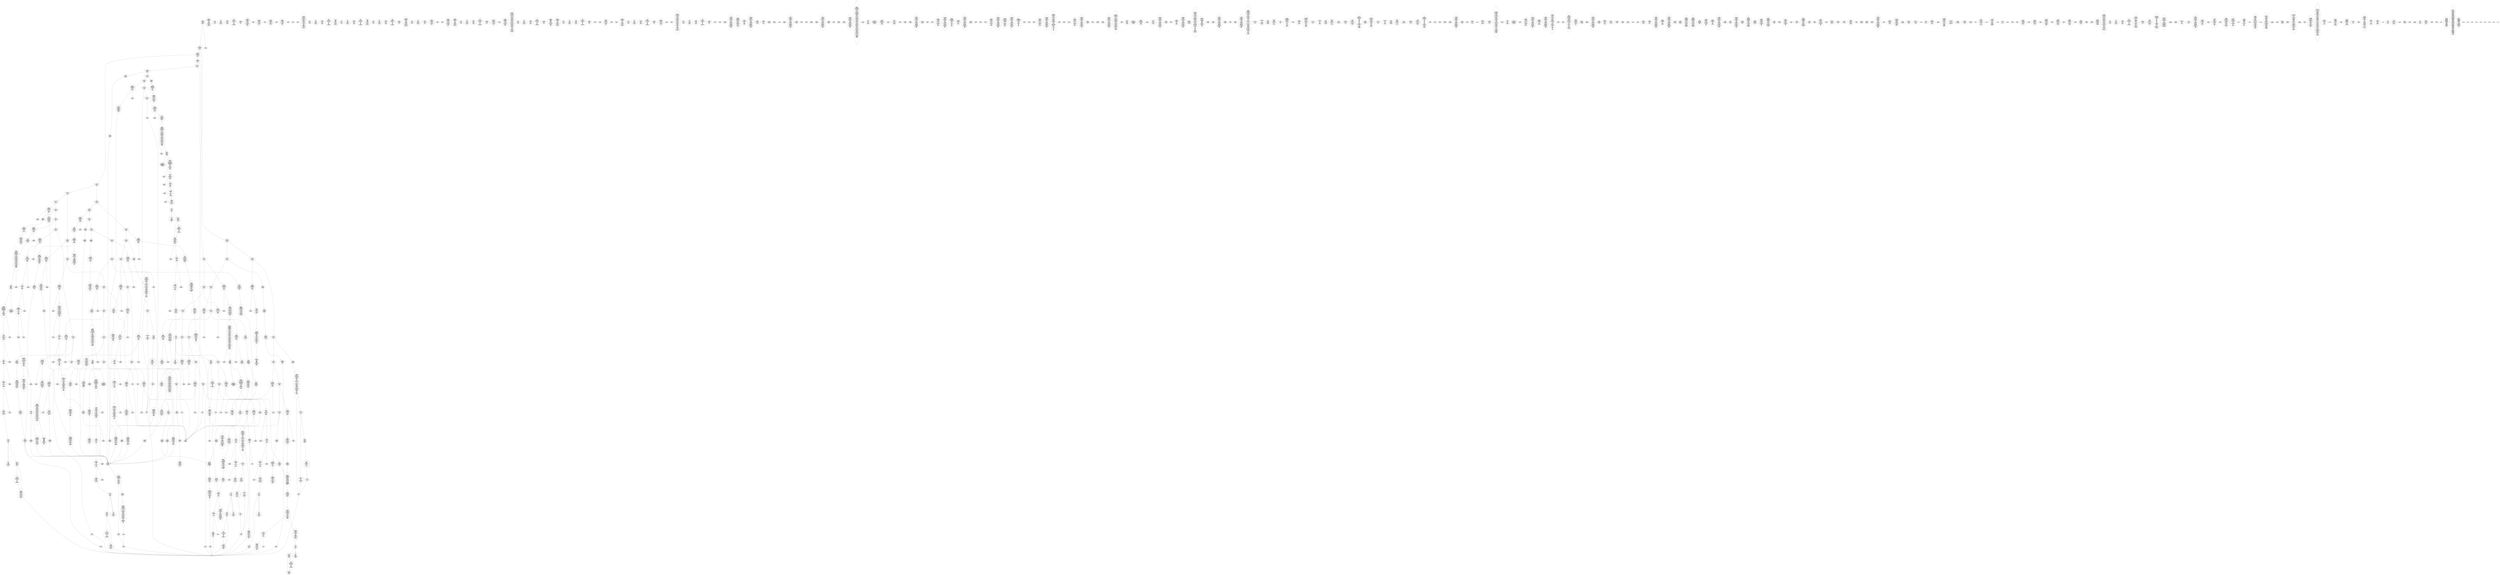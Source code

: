 /* Generated by GvGen v.1.0 (https://www.github.com/stricaud/gvgen) */

digraph G {
compound=true;
   node1 [label="[anywhere]"];
   node2 [label="# 0x0
PUSHX Data
PUSHX Data
MSTORE
CALLVALUE
ISZERO
PUSHX Data
JUMPI
"];
   node3 [label="# 0xc
PUSHX Data
REVERT
"];
   node4 [label="# 0x10
JUMPDEST
PUSHX LogicData
CALLDATASIZE
LT
PUSHX Data
JUMPI
"];
   node5 [label="# 0x1a
PUSHX Data
CALLDATALOAD
PUSHX BitData
SHR
PUSHX LogicData
GT
PUSHX Data
JUMPI
"];
   node6 [label="# 0x2b
PUSHX LogicData
GT
PUSHX Data
JUMPI
"];
   node7 [label="# 0x36
PUSHX LogicData
GT
PUSHX Data
JUMPI
"];
   node8 [label="# 0x41
PUSHX LogicData
EQ
PUSHX Data
JUMPI
"];
   node9 [label="# 0x4c
PUSHX LogicData
EQ
PUSHX Data
JUMPI
"];
   node10 [label="# 0x57
PUSHX LogicData
EQ
PUSHX Data
JUMPI
"];
   node11 [label="# 0x62
PUSHX LogicData
EQ
PUSHX Data
JUMPI
"];
   node12 [label="# 0x6d
PUSHX LogicData
EQ
PUSHX Data
JUMPI
"];
   node13 [label="# 0x78
PUSHX LogicData
EQ
PUSHX Data
JUMPI
"];
   node14 [label="# 0x83
PUSHX Data
JUMP
"];
   node15 [label="# 0x87
JUMPDEST
PUSHX LogicData
EQ
PUSHX Data
JUMPI
"];
   node16 [label="# 0x93
PUSHX LogicData
EQ
PUSHX Data
JUMPI
"];
   node17 [label="# 0x9e
PUSHX LogicData
EQ
PUSHX Data
JUMPI
"];
   node18 [label="# 0xa9
PUSHX LogicData
EQ
PUSHX Data
JUMPI
"];
   node19 [label="# 0xb4
PUSHX LogicData
EQ
PUSHX Data
JUMPI
"];
   node20 [label="# 0xbf
PUSHX LogicData
EQ
PUSHX Data
JUMPI
"];
   node21 [label="# 0xca
PUSHX Data
JUMP
"];
   node22 [label="# 0xce
JUMPDEST
PUSHX LogicData
GT
PUSHX Data
JUMPI
"];
   node23 [label="# 0xda
PUSHX LogicData
EQ
PUSHX Data
JUMPI
"];
   node24 [label="# 0xe5
PUSHX LogicData
EQ
PUSHX Data
JUMPI
"];
   node25 [label="# 0xf0
PUSHX LogicData
EQ
PUSHX Data
JUMPI
"];
   node26 [label="# 0xfb
PUSHX LogicData
EQ
PUSHX Data
JUMPI
"];
   node27 [label="# 0x106
PUSHX LogicData
EQ
PUSHX Data
JUMPI
"];
   node28 [label="# 0x111
PUSHX LogicData
EQ
PUSHX Data
JUMPI
"];
   node29 [label="# 0x11c
PUSHX Data
JUMP
"];
   node30 [label="# 0x120
JUMPDEST
PUSHX LogicData
EQ
PUSHX Data
JUMPI
"];
   node31 [label="# 0x12c
PUSHX LogicData
EQ
PUSHX Data
JUMPI
"];
   node32 [label="# 0x137
PUSHX LogicData
EQ
PUSHX Data
JUMPI
"];
   node33 [label="# 0x142
PUSHX LogicData
EQ
PUSHX Data
JUMPI
"];
   node34 [label="# 0x14d
PUSHX LogicData
EQ
PUSHX Data
JUMPI
"];
   node35 [label="# 0x158
PUSHX Data
JUMP
"];
   node36 [label="# 0x15c
JUMPDEST
PUSHX LogicData
GT
PUSHX Data
JUMPI
"];
   node37 [label="# 0x168
PUSHX LogicData
GT
PUSHX Data
JUMPI
"];
   node38 [label="# 0x173
PUSHX LogicData
EQ
PUSHX Data
JUMPI
"];
   node39 [label="# 0x17e
PUSHX LogicData
EQ
PUSHX Data
JUMPI
"];
   node40 [label="# 0x189
PUSHX LogicData
EQ
PUSHX Data
JUMPI
"];
   node41 [label="# 0x194
PUSHX LogicData
EQ
PUSHX Data
JUMPI
"];
   node42 [label="# 0x19f
PUSHX LogicData
EQ
PUSHX Data
JUMPI
"];
   node43 [label="# 0x1aa
PUSHX LogicData
EQ
PUSHX Data
JUMPI
"];
   node44 [label="# 0x1b5
PUSHX Data
JUMP
"];
   node45 [label="# 0x1b9
JUMPDEST
PUSHX LogicData
EQ
PUSHX Data
JUMPI
"];
   node46 [label="# 0x1c5
PUSHX LogicData
EQ
PUSHX Data
JUMPI
"];
   node47 [label="# 0x1d0
PUSHX LogicData
EQ
PUSHX Data
JUMPI
"];
   node48 [label="# 0x1db
PUSHX LogicData
EQ
PUSHX Data
JUMPI
"];
   node49 [label="# 0x1e6
PUSHX LogicData
EQ
PUSHX Data
JUMPI
"];
   node50 [label="# 0x1f1
PUSHX Data
JUMP
"];
   node51 [label="# 0x1f5
JUMPDEST
PUSHX LogicData
GT
PUSHX Data
JUMPI
"];
   node52 [label="# 0x201
PUSHX LogicData
EQ
PUSHX Data
JUMPI
"];
   node53 [label="# 0x20c
PUSHX LogicData
EQ
PUSHX Data
JUMPI
"];
   node54 [label="# 0x217
PUSHX LogicData
EQ
PUSHX Data
JUMPI
"];
   node55 [label="# 0x222
PUSHX LogicData
EQ
PUSHX Data
JUMPI
"];
   node56 [label="# 0x22d
PUSHX LogicData
EQ
PUSHX Data
JUMPI
"];
   node57 [label="# 0x238
PUSHX LogicData
EQ
PUSHX Data
JUMPI
"];
   node58 [label="# 0x243
PUSHX Data
JUMP
"];
   node59 [label="# 0x247
JUMPDEST
PUSHX LogicData
EQ
PUSHX Data
JUMPI
"];
   node60 [label="# 0x253
PUSHX LogicData
EQ
PUSHX Data
JUMPI
"];
   node61 [label="# 0x25e
PUSHX LogicData
EQ
PUSHX Data
JUMPI
"];
   node62 [label="# 0x269
PUSHX LogicData
EQ
PUSHX Data
JUMPI
"];
   node63 [label="# 0x274
PUSHX LogicData
EQ
PUSHX Data
JUMPI
"];
   node64 [label="# 0x27f
JUMPDEST
PUSHX Data
REVERT
"];
   node65 [label="# 0x284
JUMPDEST
PUSHX Data
PUSHX ArithData
CALLDATASIZE
SUB
PUSHX LogicData
LT
ISZERO
PUSHX Data
JUMPI
"];
   node66 [label="# 0x296
PUSHX Data
REVERT
"];
   node67 [label="# 0x29a
JUMPDEST
ADD
CALLDATALOAD
PUSHX BitData
NOT
AND
PUSHX ArithData
ADD
PUSHX Data
JUMP
"];
   node68 [label="# 0x2cf
JUMPDEST
PUSHX MemData
MLOAD
ISZERO
ISZERO
ISZERO
ISZERO
MSTORE
PUSHX ArithData
ADD
PUSHX MemData
MLOAD
SUB
RETURN
"];
   node69 [label="# 0x2e9
JUMPDEST
PUSHX Data
PUSHX Data
JUMP
"];
   node70 [label="# 0x2f1
JUMPDEST
PUSHX MemData
MLOAD
PUSHX ArithData
ADD
SUB
MSTORE
MLOAD
MSTORE
PUSHX ArithData
ADD
MLOAD
PUSHX ArithData
ADD
PUSHX Data
"];
   node71 [label="# 0x316
JUMPDEST
LT
ISZERO
PUSHX Data
JUMPI
"];
   node72 [label="# 0x31f
ADD
MLOAD
ADD
MSTORE
PUSHX ArithData
ADD
PUSHX Data
JUMP
"];
   node73 [label="# 0x331
JUMPDEST
ADD
PUSHX BitData
AND
ISZERO
PUSHX Data
JUMPI
"];
   node74 [label="# 0x345
SUB
MLOAD
PUSHX ArithData
PUSHX ArithData
SUB
PUSHX ArithData
EXP
SUB
NOT
AND
MSTORE
PUSHX ArithData
ADD
"];
   node75 [label="# 0x35e
JUMPDEST
PUSHX MemData
MLOAD
SUB
RETURN
"];
   node76 [label="# 0x36c
JUMPDEST
PUSHX Data
PUSHX ArithData
CALLDATASIZE
SUB
PUSHX LogicData
LT
ISZERO
PUSHX Data
JUMPI
"];
   node77 [label="# 0x37e
PUSHX Data
REVERT
"];
   node78 [label="# 0x382
JUMPDEST
ADD
CALLDATALOAD
PUSHX ArithData
ADD
PUSHX Data
JUMP
"];
   node79 [label="# 0x398
JUMPDEST
PUSHX MemData
MLOAD
PUSHX BitData
AND
PUSHX BitData
AND
MSTORE
PUSHX ArithData
ADD
PUSHX MemData
MLOAD
SUB
RETURN
"];
   node80 [label="# 0x3da
JUMPDEST
PUSHX Data
PUSHX ArithData
CALLDATASIZE
SUB
PUSHX LogicData
LT
ISZERO
PUSHX Data
JUMPI
"];
   node81 [label="# 0x3ec
PUSHX Data
REVERT
"];
   node82 [label="# 0x3f0
JUMPDEST
ADD
CALLDATALOAD
PUSHX BitData
AND
PUSHX ArithData
ADD
CALLDATALOAD
PUSHX ArithData
ADD
PUSHX Data
JUMP
"];
   node83 [label="# 0x426
JUMPDEST
STOP
"];
   node84 [label="# 0x428
JUMPDEST
PUSHX Data
PUSHX Data
JUMP
"];
   node85 [label="# 0x430
JUMPDEST
PUSHX MemData
MLOAD
PUSHX BitData
AND
PUSHX BitData
AND
MSTORE
PUSHX ArithData
ADD
PUSHX MemData
MLOAD
SUB
RETURN
"];
   node86 [label="# 0x472
JUMPDEST
PUSHX Data
PUSHX Data
JUMP
"];
   node87 [label="# 0x47a
JUMPDEST
PUSHX MemData
MLOAD
MSTORE
PUSHX ArithData
ADD
PUSHX MemData
MLOAD
SUB
RETURN
"];
   node88 [label="# 0x490
JUMPDEST
PUSHX Data
PUSHX ArithData
CALLDATASIZE
SUB
PUSHX LogicData
LT
ISZERO
PUSHX Data
JUMPI
"];
   node89 [label="# 0x4a2
PUSHX Data
REVERT
"];
   node90 [label="# 0x4a6
JUMPDEST
ADD
CALLDATALOAD
PUSHX BitData
AND
PUSHX ArithData
ADD
CALLDATALOAD
PUSHX BitData
AND
PUSHX ArithData
ADD
CALLDATALOAD
PUSHX ArithData
ADD
PUSHX Data
JUMP
"];
   node91 [label="# 0x4fc
JUMPDEST
STOP
"];
   node92 [label="# 0x4fe
JUMPDEST
PUSHX Data
PUSHX ArithData
CALLDATASIZE
SUB
PUSHX LogicData
LT
ISZERO
PUSHX Data
JUMPI
"];
   node93 [label="# 0x510
PUSHX Data
REVERT
"];
   node94 [label="# 0x514
JUMPDEST
ADD
CALLDATALOAD
PUSHX ArithData
ADD
PUSHX Data
JUMP
"];
   node95 [label="# 0x52a
JUMPDEST
PUSHX MemData
MLOAD
MSTORE
PUSHX ArithData
ADD
PUSHX MemData
MLOAD
SUB
RETURN
"];
   node96 [label="# 0x540
JUMPDEST
PUSHX Data
PUSHX ArithData
CALLDATASIZE
SUB
PUSHX LogicData
LT
ISZERO
PUSHX Data
JUMPI
"];
   node97 [label="# 0x552
PUSHX Data
REVERT
"];
   node98 [label="# 0x556
JUMPDEST
ADD
CALLDATALOAD
PUSHX ArithData
ADD
CALLDATALOAD
PUSHX BitData
AND
PUSHX ArithData
ADD
CALLDATALOAD
PUSHX BitData
AND
PUSHX ArithData
ADD
CALLDATALOAD
PUSHX BitData
AND
PUSHX ArithData
ADD
CALLDATALOAD
PUSHX ArithData
ADD
CALLDATALOAD
PUSHX BitData
AND
PUSHX ArithData
ADD
CALLDATALOAD
PUSHX BitData
AND
PUSHX ArithData
ADD
PUSHX Data
JUMP
"];
   node99 [label="# 0x5cd
JUMPDEST
PUSHX MemData
MLOAD
MSTORE
PUSHX ArithData
ADD
PUSHX MemData
MLOAD
SUB
RETURN
"];
   node100 [label="# 0x5e3
JUMPDEST
PUSHX Data
PUSHX ArithData
CALLDATASIZE
SUB
PUSHX LogicData
LT
ISZERO
PUSHX Data
JUMPI
"];
   node101 [label="# 0x5f5
PUSHX Data
REVERT
"];
   node102 [label="# 0x5f9
JUMPDEST
ADD
CALLDATALOAD
PUSHX ArithData
ADD
CALLDATALOAD
PUSHX BitData
AND
PUSHX ArithData
ADD
PUSHX Data
JUMP
"];
   node103 [label="# 0x62f
JUMPDEST
STOP
"];
   node104 [label="# 0x631
JUMPDEST
PUSHX Data
PUSHX ArithData
CALLDATASIZE
SUB
PUSHX LogicData
LT
ISZERO
PUSHX Data
JUMPI
"];
   node105 [label="# 0x643
PUSHX Data
REVERT
"];
   node106 [label="# 0x647
JUMPDEST
ADD
CALLDATALOAD
PUSHX BitData
AND
PUSHX ArithData
ADD
CALLDATALOAD
PUSHX ArithData
ADD
PUSHX Data
JUMP
"];
   node107 [label="# 0x67d
JUMPDEST
PUSHX MemData
MLOAD
MSTORE
PUSHX ArithData
ADD
PUSHX MemData
MLOAD
SUB
RETURN
"];
   node108 [label="# 0x693
JUMPDEST
PUSHX Data
PUSHX Data
JUMP
"];
   node109 [label="# 0x69b
JUMPDEST
STOP
"];
   node110 [label="# 0x69d
JUMPDEST
PUSHX Data
PUSHX Data
JUMP
"];
   node111 [label="# 0x6a5
JUMPDEST
PUSHX MemData
MLOAD
PUSHX BitData
AND
PUSHX BitData
AND
MSTORE
PUSHX ArithData
ADD
PUSHX MemData
MLOAD
SUB
RETURN
"];
   node112 [label="# 0x6e7
JUMPDEST
PUSHX Data
PUSHX ArithData
CALLDATASIZE
SUB
PUSHX LogicData
LT
ISZERO
PUSHX Data
JUMPI
"];
   node113 [label="# 0x6f9
PUSHX Data
REVERT
"];
   node114 [label="# 0x6fd
JUMPDEST
ADD
CALLDATALOAD
PUSHX ArithData
ADD
CALLDATALOAD
PUSHX BitData
AND
PUSHX ArithData
ADD
PUSHX Data
JUMP
"];
   node115 [label="# 0x733
JUMPDEST
STOP
"];
   node116 [label="# 0x735
JUMPDEST
PUSHX Data
PUSHX ArithData
CALLDATASIZE
SUB
PUSHX LogicData
LT
ISZERO
PUSHX Data
JUMPI
"];
   node117 [label="# 0x747
PUSHX Data
REVERT
"];
   node118 [label="# 0x74b
JUMPDEST
ADD
CALLDATALOAD
PUSHX BitData
AND
PUSHX ArithData
ADD
CALLDATALOAD
PUSHX BitData
AND
PUSHX ArithData
ADD
CALLDATALOAD
PUSHX ArithData
ADD
PUSHX Data
JUMP
"];
   node119 [label="# 0x7a1
JUMPDEST
STOP
"];
   node120 [label="# 0x7a3
JUMPDEST
PUSHX Data
PUSHX ArithData
CALLDATASIZE
SUB
PUSHX LogicData
LT
ISZERO
PUSHX Data
JUMPI
"];
   node121 [label="# 0x7b5
PUSHX Data
REVERT
"];
   node122 [label="# 0x7b9
JUMPDEST
ADD
CALLDATALOAD
PUSHX BitData
AND
PUSHX ArithData
ADD
PUSHX Data
JUMP
"];
   node123 [label="# 0x7d3
JUMPDEST
PUSHX MemData
MLOAD
PUSHX ArithData
ADD
PUSHX ArithData
ADD
PUSHX ArithData
ADD
PUSHX BitData
AND
PUSHX BitData
AND
MSTORE
PUSHX ArithData
ADD
SUB
MSTORE
MLOAD
MSTORE
PUSHX ArithData
ADD
MLOAD
PUSHX ArithData
ADD
PUSHX Data
"];
   node124 [label="# 0x80e
JUMPDEST
LT
ISZERO
PUSHX Data
JUMPI
"];
   node125 [label="# 0x817
ADD
MLOAD
ADD
MSTORE
PUSHX ArithData
ADD
PUSHX Data
JUMP
"];
   node126 [label="# 0x829
JUMPDEST
ADD
PUSHX BitData
AND
ISZERO
PUSHX Data
JUMPI
"];
   node127 [label="# 0x83d
SUB
MLOAD
PUSHX ArithData
PUSHX ArithData
SUB
PUSHX ArithData
EXP
SUB
NOT
AND
MSTORE
PUSHX ArithData
ADD
"];
   node128 [label="# 0x856
JUMPDEST
SUB
MSTORE
MLOAD
MSTORE
PUSHX ArithData
ADD
MLOAD
PUSHX ArithData
ADD
PUSHX Data
"];
   node129 [label="# 0x874
JUMPDEST
LT
ISZERO
PUSHX Data
JUMPI
"];
   node130 [label="# 0x87d
ADD
MLOAD
ADD
MSTORE
PUSHX ArithData
ADD
PUSHX Data
JUMP
"];
   node131 [label="# 0x88f
JUMPDEST
ADD
PUSHX BitData
AND
ISZERO
PUSHX Data
JUMPI
"];
   node132 [label="# 0x8a3
SUB
MLOAD
PUSHX ArithData
PUSHX ArithData
SUB
PUSHX ArithData
EXP
SUB
NOT
AND
MSTORE
PUSHX ArithData
ADD
"];
   node133 [label="# 0x8bc
JUMPDEST
SUB
MSTORE
MLOAD
MSTORE
PUSHX ArithData
ADD
MLOAD
PUSHX ArithData
ADD
PUSHX Data
"];
   node134 [label="# 0x8da
JUMPDEST
LT
ISZERO
PUSHX Data
JUMPI
"];
   node135 [label="# 0x8e3
ADD
MLOAD
ADD
MSTORE
PUSHX ArithData
ADD
PUSHX Data
JUMP
"];
   node136 [label="# 0x8f5
JUMPDEST
ADD
PUSHX BitData
AND
ISZERO
PUSHX Data
JUMPI
"];
   node137 [label="# 0x909
SUB
MLOAD
PUSHX ArithData
PUSHX ArithData
SUB
PUSHX ArithData
EXP
SUB
NOT
AND
MSTORE
PUSHX ArithData
ADD
"];
   node138 [label="# 0x922
JUMPDEST
PUSHX MemData
MLOAD
SUB
RETURN
"];
   node139 [label="# 0x935
JUMPDEST
PUSHX Data
PUSHX ArithData
CALLDATASIZE
SUB
PUSHX LogicData
LT
ISZERO
PUSHX Data
JUMPI
"];
   node140 [label="# 0x947
PUSHX Data
REVERT
"];
   node141 [label="# 0x94b
JUMPDEST
ADD
CALLDATALOAD
PUSHX BitData
AND
PUSHX ArithData
ADD
CALLDATALOAD
PUSHX BitData
AND
PUSHX ArithData
ADD
CALLDATALOAD
PUSHX BitData
AND
PUSHX ArithData
ADD
PUSHX Data
JUMP
"];
   node142 [label="# 0x991
JUMPDEST
PUSHX MemData
MLOAD
PUSHX ArithData
ADD
SUB
MSTORE
MLOAD
MSTORE
PUSHX ArithData
ADD
MLOAD
PUSHX ArithData
ADD
PUSHX ArithData
MUL
PUSHX Data
"];
   node143 [label="# 0x9b9
JUMPDEST
LT
ISZERO
PUSHX Data
JUMPI
"];
   node144 [label="# 0x9c2
ADD
MLOAD
ADD
MSTORE
PUSHX ArithData
ADD
PUSHX Data
JUMP
"];
   node145 [label="# 0x9d4
JUMPDEST
ADD
PUSHX MemData
MLOAD
SUB
RETURN
"];
   node146 [label="# 0x9e8
JUMPDEST
PUSHX Data
PUSHX ArithData
CALLDATASIZE
SUB
PUSHX LogicData
LT
ISZERO
PUSHX Data
JUMPI
"];
   node147 [label="# 0x9fa
PUSHX Data
REVERT
"];
   node148 [label="# 0x9fe
JUMPDEST
ADD
CALLDATALOAD
PUSHX ArithData
ADD
PUSHX Data
JUMP
"];
   node149 [label="# 0xa14
JUMPDEST
PUSHX MemData
MLOAD
MSTORE
PUSHX ArithData
ADD
PUSHX MemData
MLOAD
SUB
RETURN
"];
   node150 [label="# 0xa2a
JUMPDEST
PUSHX Data
PUSHX ArithData
CALLDATASIZE
SUB
PUSHX LogicData
LT
ISZERO
PUSHX Data
JUMPI
"];
   node151 [label="# 0xa3c
PUSHX Data
REVERT
"];
   node152 [label="# 0xa40
JUMPDEST
ADD
CALLDATALOAD
PUSHX BitData
AND
PUSHX ArithData
ADD
PUSHX Data
JUMP
"];
   node153 [label="# 0xa6c
JUMPDEST
STOP
"];
   node154 [label="# 0xa6e
JUMPDEST
PUSHX Data
PUSHX ArithData
CALLDATASIZE
SUB
PUSHX LogicData
LT
ISZERO
PUSHX Data
JUMPI
"];
   node155 [label="# 0xa80
PUSHX Data
REVERT
"];
   node156 [label="# 0xa84
JUMPDEST
ADD
CALLDATALOAD
PUSHX BitData
AND
PUSHX ArithData
ADD
PUSHX Data
JUMP
"];
   node157 [label="# 0xab0
JUMPDEST
STOP
"];
   node158 [label="# 0xab2
JUMPDEST
PUSHX Data
PUSHX ArithData
CALLDATASIZE
SUB
PUSHX LogicData
LT
ISZERO
PUSHX Data
JUMPI
"];
   node159 [label="# 0xac4
PUSHX Data
REVERT
"];
   node160 [label="# 0xac8
JUMPDEST
ADD
CALLDATALOAD
PUSHX ArithData
ADD
PUSHX Data
JUMP
"];
   node161 [label="# 0xade
JUMPDEST
PUSHX MemData
MLOAD
PUSHX BitData
AND
PUSHX BitData
AND
MSTORE
PUSHX ArithData
ADD
PUSHX MemData
MLOAD
SUB
RETURN
"];
   node162 [label="# 0xb20
JUMPDEST
PUSHX Data
PUSHX Data
JUMP
"];
   node163 [label="# 0xb28
JUMPDEST
PUSHX MemData
MLOAD
PUSHX ArithData
ADD
SUB
MSTORE
MLOAD
MSTORE
PUSHX ArithData
ADD
MLOAD
PUSHX ArithData
ADD
PUSHX Data
"];
   node164 [label="# 0xb4d
JUMPDEST
LT
ISZERO
PUSHX Data
JUMPI
"];
   node165 [label="# 0xb56
ADD
MLOAD
ADD
MSTORE
PUSHX ArithData
ADD
PUSHX Data
JUMP
"];
   node166 [label="# 0xb68
JUMPDEST
ADD
PUSHX BitData
AND
ISZERO
PUSHX Data
JUMPI
"];
   node167 [label="# 0xb7c
SUB
MLOAD
PUSHX ArithData
PUSHX ArithData
SUB
PUSHX ArithData
EXP
SUB
NOT
AND
MSTORE
PUSHX ArithData
ADD
"];
   node168 [label="# 0xb95
JUMPDEST
PUSHX MemData
MLOAD
SUB
RETURN
"];
   node169 [label="# 0xba3
JUMPDEST
PUSHX Data
PUSHX ArithData
CALLDATASIZE
SUB
PUSHX LogicData
LT
ISZERO
PUSHX Data
JUMPI
"];
   node170 [label="# 0xbb5
PUSHX Data
REVERT
"];
   node171 [label="# 0xbb9
JUMPDEST
ADD
CALLDATALOAD
PUSHX BitData
AND
PUSHX ArithData
ADD
PUSHX Data
JUMP
"];
   node172 [label="# 0xbe5
JUMPDEST
PUSHX MemData
MLOAD
MSTORE
PUSHX ArithData
ADD
PUSHX MemData
MLOAD
SUB
RETURN
"];
   node173 [label="# 0xbfb
JUMPDEST
PUSHX Data
PUSHX Data
JUMP
"];
   node174 [label="# 0xc03
JUMPDEST
STOP
"];
   node175 [label="# 0xc05
JUMPDEST
PUSHX Data
PUSHX Data
JUMP
"];
   node176 [label="# 0xc0d
JUMPDEST
PUSHX MemData
MLOAD
PUSHX BitData
AND
PUSHX BitData
AND
MSTORE
PUSHX ArithData
ADD
PUSHX MemData
MLOAD
SUB
RETURN
"];
   node177 [label="# 0xc4f
JUMPDEST
PUSHX Data
PUSHX ArithData
CALLDATASIZE
SUB
PUSHX LogicData
LT
ISZERO
PUSHX Data
JUMPI
"];
   node178 [label="# 0xc61
PUSHX Data
REVERT
"];
   node179 [label="# 0xc65
JUMPDEST
ADD
CALLDATALOAD
PUSHX ArithData
ADD
CALLDATALOAD
PUSHX ArithData
ADD
PUSHX Data
JUMP
"];
   node180 [label="# 0xc85
JUMPDEST
PUSHX MemData
MLOAD
PUSHX BitData
AND
PUSHX BitData
AND
MSTORE
PUSHX ArithData
ADD
PUSHX MemData
MLOAD
SUB
RETURN
"];
   node181 [label="# 0xcc7
JUMPDEST
PUSHX Data
PUSHX ArithData
CALLDATASIZE
SUB
PUSHX LogicData
LT
ISZERO
PUSHX Data
JUMPI
"];
   node182 [label="# 0xcd9
PUSHX Data
REVERT
"];
   node183 [label="# 0xcdd
JUMPDEST
ADD
CALLDATALOAD
PUSHX ArithData
ADD
PUSHX Data
JUMP
"];
   node184 [label="# 0xcf3
JUMPDEST
PUSHX MemData
MLOAD
MSTORE
PUSHX ArithData
ADD
PUSHX BitData
AND
PUSHX BitData
AND
MSTORE
PUSHX ArithData
ADD
MSTORE
PUSHX ArithData
ADD
PUSHX BitData
AND
PUSHX BitData
AND
MSTORE
PUSHX ArithData
ADD
PUSHX ArithData
ADD
PUSHX BitData
AND
PUSHX BitData
AND
MSTORE
PUSHX ArithData
ADD
SUB
MSTORE
MLOAD
MSTORE
PUSHX ArithData
ADD
MLOAD
PUSHX ArithData
ADD
PUSHX Data
"];
   node185 [label="# 0xd4e
JUMPDEST
LT
ISZERO
PUSHX Data
JUMPI
"];
   node186 [label="# 0xd57
ADD
MLOAD
ADD
MSTORE
PUSHX ArithData
ADD
PUSHX Data
JUMP
"];
   node187 [label="# 0xd69
JUMPDEST
ADD
PUSHX BitData
AND
ISZERO
PUSHX Data
JUMPI
"];
   node188 [label="# 0xd7d
SUB
MLOAD
PUSHX ArithData
PUSHX ArithData
SUB
PUSHX ArithData
EXP
SUB
NOT
AND
MSTORE
PUSHX ArithData
ADD
"];
   node189 [label="# 0xd96
JUMPDEST
PUSHX MemData
MLOAD
SUB
RETURN
"];
   node190 [label="# 0xda9
JUMPDEST
PUSHX Data
PUSHX ArithData
CALLDATASIZE
SUB
PUSHX LogicData
LT
ISZERO
PUSHX Data
JUMPI
"];
   node191 [label="# 0xdbb
PUSHX Data
REVERT
"];
   node192 [label="# 0xdbf
JUMPDEST
ADD
CALLDATALOAD
PUSHX ArithData
ADD
CALLDATALOAD
PUSHX BitData
AND
PUSHX ArithData
ADD
PUSHX Data
JUMP
"];
   node193 [label="# 0xdf5
JUMPDEST
PUSHX MemData
MLOAD
ISZERO
ISZERO
ISZERO
ISZERO
MSTORE
PUSHX ArithData
ADD
PUSHX MemData
MLOAD
SUB
RETURN
"];
   node194 [label="# 0xe0f
JUMPDEST
PUSHX Data
PUSHX Data
JUMP
"];
   node195 [label="# 0xe17
JUMPDEST
PUSHX MemData
MLOAD
PUSHX ArithData
ADD
SUB
MSTORE
MLOAD
MSTORE
PUSHX ArithData
ADD
MLOAD
PUSHX ArithData
ADD
PUSHX Data
"];
   node196 [label="# 0xe3c
JUMPDEST
LT
ISZERO
PUSHX Data
JUMPI
"];
   node197 [label="# 0xe45
ADD
MLOAD
ADD
MSTORE
PUSHX ArithData
ADD
PUSHX Data
JUMP
"];
   node198 [label="# 0xe57
JUMPDEST
ADD
PUSHX BitData
AND
ISZERO
PUSHX Data
JUMPI
"];
   node199 [label="# 0xe6b
SUB
MLOAD
PUSHX ArithData
PUSHX ArithData
SUB
PUSHX ArithData
EXP
SUB
NOT
AND
MSTORE
PUSHX ArithData
ADD
"];
   node200 [label="# 0xe84
JUMPDEST
PUSHX MemData
MLOAD
SUB
RETURN
"];
   node201 [label="# 0xe92
JUMPDEST
PUSHX Data
PUSHX ArithData
CALLDATASIZE
SUB
PUSHX LogicData
LT
ISZERO
PUSHX Data
JUMPI
"];
   node202 [label="# 0xea4
PUSHX Data
REVERT
"];
   node203 [label="# 0xea8
JUMPDEST
ADD
CALLDATALOAD
PUSHX BitData
AND
PUSHX ArithData
ADD
PUSHX Data
JUMP
"];
   node204 [label="# 0xed4
JUMPDEST
STOP
"];
   node205 [label="# 0xed6
JUMPDEST
PUSHX Data
PUSHX ArithData
CALLDATASIZE
SUB
PUSHX LogicData
LT
ISZERO
PUSHX Data
JUMPI
"];
   node206 [label="# 0xee8
PUSHX Data
REVERT
"];
   node207 [label="# 0xeec
JUMPDEST
ADD
CALLDATALOAD
PUSHX ArithData
ADD
PUSHX LogicData
GT
ISZERO
PUSHX Data
JUMPI
"];
   node208 [label="# 0xf05
PUSHX Data
REVERT
"];
   node209 [label="# 0xf09
JUMPDEST
ADD
PUSHX ArithData
ADD
GT
ISZERO
PUSHX Data
JUMPI
"];
   node210 [label="# 0xf17
PUSHX Data
REVERT
"];
   node211 [label="# 0xf1b
JUMPDEST
CALLDATALOAD
PUSHX ArithData
ADD
PUSHX ArithData
MUL
ADD
GT
PUSHX LogicData
GT
OR
ISZERO
PUSHX Data
JUMPI
"];
   node212 [label="# 0xf39
PUSHX Data
REVERT
"];
   node213 [label="# 0xf3d
JUMPDEST
PUSHX ArithData
ADD
PUSHX ArithData
DIV
MUL
PUSHX ArithData
ADD
PUSHX MemData
MLOAD
ADD
PUSHX Data
MSTORE
MSTORE
PUSHX ArithData
ADD
CALLDATACOPY
PUSHX Data
ADD
MSTORE
PUSHX BitData
NOT
PUSHX ArithData
ADD
AND
ADD
PUSHX Data
JUMP
"];
   node214 [label="# 0xf8f
JUMPDEST
STOP
"];
   node215 [label="# 0xf91
JUMPDEST
PUSHX Data
PUSHX ArithData
CALLDATASIZE
SUB
PUSHX LogicData
LT
ISZERO
PUSHX Data
JUMPI
"];
   node216 [label="# 0xfa3
PUSHX Data
REVERT
"];
   node217 [label="# 0xfa7
JUMPDEST
ADD
CALLDATALOAD
PUSHX ArithData
ADD
CALLDATALOAD
PUSHX BitData
AND
PUSHX ArithData
ADD
PUSHX Data
JUMP
"];
   node218 [label="# 0xfdd
JUMPDEST
PUSHX MemData
MLOAD
MSTORE
PUSHX ArithData
ADD
PUSHX MemData
MLOAD
SUB
RETURN
"];
   node219 [label="# 0xff3
JUMPDEST
PUSHX Data
PUSHX Data
JUMP
"];
   node220 [label="# 0xffb
JUMPDEST
PUSHX MemData
MLOAD
MSTORE
PUSHX ArithData
ADD
PUSHX MemData
MLOAD
SUB
RETURN
"];
   node221 [label="# 0x1011
JUMPDEST
PUSHX Data
PUSHX ArithData
CALLDATASIZE
SUB
PUSHX LogicData
LT
ISZERO
PUSHX Data
JUMPI
"];
   node222 [label="# 0x1023
PUSHX Data
REVERT
"];
   node223 [label="# 0x1027
JUMPDEST
ADD
CALLDATALOAD
PUSHX BitData
AND
PUSHX ArithData
ADD
CALLDATALOAD
ISZERO
ISZERO
PUSHX ArithData
ADD
PUSHX Data
JUMP
"];
   node224 [label="# 0x105f
JUMPDEST
STOP
"];
   node225 [label="# 0x1061
JUMPDEST
PUSHX Data
PUSHX ArithData
CALLDATASIZE
SUB
PUSHX LogicData
LT
ISZERO
PUSHX Data
JUMPI
"];
   node226 [label="# 0x1073
PUSHX Data
REVERT
"];
   node227 [label="# 0x1077
JUMPDEST
ADD
CALLDATALOAD
PUSHX BitData
AND
PUSHX ArithData
ADD
CALLDATALOAD
PUSHX BitData
AND
PUSHX ArithData
ADD
CALLDATALOAD
PUSHX ArithData
ADD
CALLDATALOAD
PUSHX ArithData
ADD
PUSHX LogicData
GT
ISZERO
PUSHX Data
JUMPI
"];
   node228 [label="# 0x10da
PUSHX Data
REVERT
"];
   node229 [label="# 0x10de
JUMPDEST
ADD
PUSHX ArithData
ADD
GT
ISZERO
PUSHX Data
JUMPI
"];
   node230 [label="# 0x10ec
PUSHX Data
REVERT
"];
   node231 [label="# 0x10f0
JUMPDEST
CALLDATALOAD
PUSHX ArithData
ADD
PUSHX ArithData
MUL
ADD
GT
PUSHX LogicData
GT
OR
ISZERO
PUSHX Data
JUMPI
"];
   node232 [label="# 0x110e
PUSHX Data
REVERT
"];
   node233 [label="# 0x1112
JUMPDEST
PUSHX ArithData
ADD
PUSHX ArithData
DIV
MUL
PUSHX ArithData
ADD
PUSHX MemData
MLOAD
ADD
PUSHX Data
MSTORE
MSTORE
PUSHX ArithData
ADD
CALLDATACOPY
PUSHX Data
ADD
MSTORE
PUSHX BitData
NOT
PUSHX ArithData
ADD
AND
ADD
PUSHX Data
JUMP
"];
   node234 [label="# 0x1164
JUMPDEST
STOP
"];
   node235 [label="# 0x1166
JUMPDEST
PUSHX Data
PUSHX ArithData
CALLDATASIZE
SUB
PUSHX LogicData
LT
ISZERO
PUSHX Data
JUMPI
"];
   node236 [label="# 0x1178
PUSHX Data
REVERT
"];
   node237 [label="# 0x117c
JUMPDEST
ADD
CALLDATALOAD
PUSHX ArithData
ADD
PUSHX Data
JUMP
"];
   node238 [label="# 0x1192
JUMPDEST
PUSHX MemData
MLOAD
PUSHX ArithData
ADD
SUB
MSTORE
MLOAD
MSTORE
PUSHX ArithData
ADD
MLOAD
PUSHX ArithData
ADD
PUSHX Data
"];
   node239 [label="# 0x11b7
JUMPDEST
LT
ISZERO
PUSHX Data
JUMPI
"];
   node240 [label="# 0x11c0
ADD
MLOAD
ADD
MSTORE
PUSHX ArithData
ADD
PUSHX Data
JUMP
"];
   node241 [label="# 0x11d2
JUMPDEST
ADD
PUSHX BitData
AND
ISZERO
PUSHX Data
JUMPI
"];
   node242 [label="# 0x11e6
SUB
MLOAD
PUSHX ArithData
PUSHX ArithData
SUB
PUSHX ArithData
EXP
SUB
NOT
AND
MSTORE
PUSHX ArithData
ADD
"];
   node243 [label="# 0x11ff
JUMPDEST
PUSHX MemData
MLOAD
SUB
RETURN
"];
   node244 [label="# 0x120d
JUMPDEST
PUSHX Data
PUSHX ArithData
CALLDATASIZE
SUB
PUSHX LogicData
LT
ISZERO
PUSHX Data
JUMPI
"];
   node245 [label="# 0x121f
PUSHX Data
REVERT
"];
   node246 [label="# 0x1223
JUMPDEST
ADD
CALLDATALOAD
PUSHX ArithData
ADD
PUSHX Data
JUMP
"];
   node247 [label="# 0x1239
JUMPDEST
PUSHX MemData
MLOAD
MSTORE
PUSHX ArithData
ADD
PUSHX MemData
MLOAD
SUB
RETURN
"];
   node248 [label="# 0x124f
JUMPDEST
PUSHX Data
PUSHX ArithData
CALLDATASIZE
SUB
PUSHX LogicData
LT
ISZERO
PUSHX Data
JUMPI
"];
   node249 [label="# 0x1261
PUSHX Data
REVERT
"];
   node250 [label="# 0x1265
JUMPDEST
ADD
CALLDATALOAD
PUSHX BitData
AND
PUSHX ArithData
ADD
PUSHX Data
JUMP
"];
   node251 [label="# 0x1291
JUMPDEST
STOP
"];
   node252 [label="# 0x1293
JUMPDEST
PUSHX Data
PUSHX Data
JUMP
"];
   node253 [label="# 0x129b
JUMPDEST
PUSHX MemData
MLOAD
MSTORE
PUSHX ArithData
ADD
PUSHX MemData
MLOAD
SUB
RETURN
"];
   node254 [label="# 0x12b1
JUMPDEST
PUSHX Data
PUSHX ArithData
CALLDATASIZE
SUB
PUSHX LogicData
LT
ISZERO
PUSHX Data
JUMPI
"];
   node255 [label="# 0x12c3
PUSHX Data
REVERT
"];
   node256 [label="# 0x12c7
JUMPDEST
ADD
CALLDATALOAD
PUSHX ArithData
ADD
CALLDATALOAD
PUSHX BitData
AND
PUSHX ArithData
ADD
PUSHX Data
JUMP
"];
   node257 [label="# 0x12fd
JUMPDEST
STOP
"];
   node258 [label="# 0x12ff
JUMPDEST
PUSHX Data
PUSHX Data
JUMP
"];
   node259 [label="# 0x1307
JUMPDEST
PUSHX MemData
MLOAD
PUSHX BitData
AND
PUSHX BitData
AND
MSTORE
PUSHX ArithData
ADD
PUSHX MemData
MLOAD
SUB
RETURN
"];
   node260 [label="# 0x1349
JUMPDEST
PUSHX Data
PUSHX ArithData
CALLDATASIZE
SUB
PUSHX LogicData
LT
ISZERO
PUSHX Data
JUMPI
"];
   node261 [label="# 0x135b
PUSHX Data
REVERT
"];
   node262 [label="# 0x135f
JUMPDEST
ADD
CALLDATALOAD
PUSHX ArithData
ADD
PUSHX Data
JUMP
"];
   node263 [label="# 0x1375
JUMPDEST
PUSHX MemData
MLOAD
PUSHX ArithData
ADD
PUSHX BitData
AND
PUSHX BitData
AND
MSTORE
PUSHX ArithData
ADD
PUSHX BitData
AND
PUSHX BitData
AND
MSTORE
PUSHX ArithData
ADD
PUSHX BitData
AND
PUSHX BitData
AND
MSTORE
PUSHX ArithData
ADD
SUB
MSTORE
MLOAD
MSTORE
PUSHX ArithData
ADD
MLOAD
PUSHX ArithData
ADD
PUSHX Data
"];
   node264 [label="# 0x13c0
JUMPDEST
LT
ISZERO
PUSHX Data
JUMPI
"];
   node265 [label="# 0x13c9
ADD
MLOAD
ADD
MSTORE
PUSHX ArithData
ADD
PUSHX Data
JUMP
"];
   node266 [label="# 0x13db
JUMPDEST
ADD
PUSHX BitData
AND
ISZERO
PUSHX Data
JUMPI
"];
   node267 [label="# 0x13ef
SUB
MLOAD
PUSHX ArithData
PUSHX ArithData
SUB
PUSHX ArithData
EXP
SUB
NOT
AND
MSTORE
PUSHX ArithData
ADD
"];
   node268 [label="# 0x1408
JUMPDEST
PUSHX MemData
MLOAD
SUB
RETURN
"];
   node269 [label="# 0x1419
JUMPDEST
PUSHX Data
PUSHX ArithData
CALLDATASIZE
SUB
PUSHX LogicData
LT
ISZERO
PUSHX Data
JUMPI
"];
   node270 [label="# 0x142b
PUSHX Data
REVERT
"];
   node271 [label="# 0x142f
JUMPDEST
ADD
CALLDATALOAD
PUSHX ArithData
ADD
PUSHX LogicData
GT
ISZERO
PUSHX Data
JUMPI
"];
   node272 [label="# 0x1448
PUSHX Data
REVERT
"];
   node273 [label="# 0x144c
JUMPDEST
ADD
PUSHX ArithData
ADD
GT
ISZERO
PUSHX Data
JUMPI
"];
   node274 [label="# 0x145a
PUSHX Data
REVERT
"];
   node275 [label="# 0x145e
JUMPDEST
CALLDATALOAD
PUSHX ArithData
ADD
PUSHX ArithData
MUL
ADD
GT
PUSHX LogicData
GT
OR
ISZERO
PUSHX Data
JUMPI
"];
   node276 [label="# 0x147c
PUSHX Data
REVERT
"];
   node277 [label="# 0x1480
JUMPDEST
PUSHX Data
JUMP
"];
   node278 [label="# 0x1490
JUMPDEST
STOP
"];
   node279 [label="# 0x1492
JUMPDEST
PUSHX Data
PUSHX ArithData
CALLDATASIZE
SUB
PUSHX LogicData
LT
ISZERO
PUSHX Data
JUMPI
"];
   node280 [label="# 0x14a4
PUSHX Data
REVERT
"];
   node281 [label="# 0x14a8
JUMPDEST
ADD
CALLDATALOAD
PUSHX BitData
AND
PUSHX ArithData
ADD
CALLDATALOAD
PUSHX BitData
AND
PUSHX ArithData
ADD
PUSHX Data
JUMP
"];
   node282 [label="# 0x14f4
JUMPDEST
PUSHX MemData
MLOAD
ISZERO
ISZERO
ISZERO
ISZERO
MSTORE
PUSHX ArithData
ADD
PUSHX MemData
MLOAD
SUB
RETURN
"];
   node283 [label="# 0x150e
JUMPDEST
PUSHX Data
PUSHX ArithData
CALLDATASIZE
SUB
PUSHX LogicData
LT
ISZERO
PUSHX Data
JUMPI
"];
   node284 [label="# 0x1520
PUSHX Data
REVERT
"];
   node285 [label="# 0x1524
JUMPDEST
ADD
CALLDATALOAD
PUSHX BitData
AND
PUSHX ArithData
ADD
PUSHX Data
JUMP
"];
   node286 [label="# 0x1550
JUMPDEST
STOP
"];
   node287 [label="# 0x1552
JUMPDEST
PUSHX Data
PUSHX Data
PUSHX ArithData
PUSHX BitData
NOT
AND
PUSHX BitData
NOT
AND
MSTORE
PUSHX ArithData
ADD
MSTORE
PUSHX ArithData
ADD
PUSHX Data
SHA3
PUSHX ArithData
SLOAD
PUSHX ArithData
EXP
DIV
PUSHX BitData
AND
JUMP
"];
   node288 [label="# 0x15ba
JUMPDEST
PUSHX Data
PUSHX StorData
SLOAD
PUSHX ArithData
PUSHX BitData
AND
ISZERO
PUSHX ArithData
MUL
SUB
AND
PUSHX Data
DIV
PUSHX ArithData
ADD
PUSHX ArithData
DIV
MUL
PUSHX ArithData
ADD
PUSHX MemData
MLOAD
ADD
PUSHX Data
MSTORE
MSTORE
PUSHX ArithData
ADD
SLOAD
PUSHX ArithData
PUSHX BitData
AND
ISZERO
PUSHX ArithData
MUL
SUB
AND
PUSHX Data
DIV
ISZERO
PUSHX Data
JUMPI
"];
   node289 [label="# 0x160c
PUSHX LogicData
LT
PUSHX Data
JUMPI
"];
   node290 [label="# 0x1614
PUSHX ArithData
SLOAD
DIV
MUL
MSTORE
PUSHX ArithData
ADD
PUSHX Data
JUMP
"];
   node291 [label="# 0x1627
JUMPDEST
ADD
PUSHX Data
MSTORE
PUSHX Data
PUSHX Data
SHA3
"];
   node292 [label="# 0x1635
JUMPDEST
SLOAD
MSTORE
PUSHX ArithData
ADD
PUSHX ArithData
ADD
GT
PUSHX Data
JUMPI
"];
   node293 [label="# 0x1649
SUB
PUSHX BitData
AND
ADD
"];
   node294 [label="# 0x1652
JUMPDEST
JUMP
"];
   node295 [label="# 0x165c
JUMPDEST
PUSHX Data
PUSHX Data
PUSHX Data
JUMP
"];
   node296 [label="# 0x1667
JUMPDEST
PUSHX Data
JUMPI
"];
   node297 [label="# 0x166c
PUSHX MemData
MLOAD
PUSHX Data
MSTORE
PUSHX ArithData
ADD
PUSHX ArithData
ADD
SUB
MSTORE
PUSHX Data
MSTORE
PUSHX ArithData
ADD
PUSHX Data
PUSHX Data
CODECOPY
PUSHX ArithData
ADD
PUSHX MemData
MLOAD
SUB
REVERT
"];
   node298 [label="# 0x16bc
JUMPDEST
PUSHX Data
PUSHX ArithData
MSTORE
PUSHX ArithData
ADD
MSTORE
PUSHX ArithData
ADD
PUSHX Data
SHA3
PUSHX ArithData
SLOAD
PUSHX ArithData
EXP
DIV
PUSHX BitData
AND
JUMP
"];
   node299 [label="# 0x16f7
JUMPDEST
PUSHX Data
PUSHX Data
PUSHX Data
JUMP
"];
   node300 [label="# 0x1702
JUMPDEST
PUSHX BitData
AND
PUSHX BitData
AND
EQ
ISZERO
PUSHX Data
JUMPI
"];
   node301 [label="# 0x1739
PUSHX MemData
MLOAD
PUSHX Data
MSTORE
PUSHX ArithData
ADD
PUSHX ArithData
ADD
SUB
MSTORE
PUSHX Data
MSTORE
PUSHX ArithData
ADD
PUSHX Data
PUSHX Data
CODECOPY
PUSHX ArithData
ADD
PUSHX MemData
MLOAD
SUB
REVERT
"];
   node302 [label="# 0x1789
JUMPDEST
PUSHX BitData
AND
PUSHX Data
PUSHX Data
JUMP
"];
   node303 [label="# 0x17a8
JUMPDEST
PUSHX BitData
AND
EQ
PUSHX Data
JUMPI
"];
   node304 [label="# 0x17c5
PUSHX Data
PUSHX Data
PUSHX Data
JUMP
"];
   node305 [label="# 0x17d1
JUMPDEST
PUSHX Data
JUMP
"];
   node306 [label="# 0x17d6
JUMPDEST
"];
   node307 [label="# 0x17d7
JUMPDEST
PUSHX Data
JUMPI
"];
   node308 [label="# 0x17dc
PUSHX MemData
MLOAD
PUSHX Data
MSTORE
PUSHX ArithData
ADD
PUSHX ArithData
ADD
SUB
MSTORE
PUSHX Data
MSTORE
PUSHX ArithData
ADD
PUSHX Data
PUSHX Data
CODECOPY
PUSHX ArithData
ADD
PUSHX MemData
MLOAD
SUB
REVERT
"];
   node309 [label="# 0x182c
JUMPDEST
PUSHX Data
PUSHX Data
JUMP
"];
   node310 [label="# 0x1836
JUMPDEST
JUMP
"];
   node311 [label="# 0x183b
JUMPDEST
PUSHX StorData
PUSHX ArithData
SLOAD
PUSHX ArithData
EXP
DIV
PUSHX BitData
AND
JUMP
"];
   node312 [label="# 0x1861
JUMPDEST
PUSHX Data
PUSHX Data
PUSHX Data
PUSHX Data
JUMP
"];
   node313 [label="# 0x186d
JUMPDEST
JUMP
"];
   node314 [label="# 0x1872
JUMPDEST
PUSHX Data
PUSHX Data
PUSHX Data
JUMP
"];
   node315 [label="# 0x187d
JUMPDEST
PUSHX Data
JUMP
"];
   node316 [label="# 0x1883
JUMPDEST
PUSHX Data
JUMPI
"];
   node317 [label="# 0x1888
PUSHX MemData
MLOAD
PUSHX Data
MSTORE
PUSHX ArithData
ADD
PUSHX ArithData
ADD
SUB
MSTORE
PUSHX Data
MSTORE
PUSHX ArithData
ADD
PUSHX Data
PUSHX Data
CODECOPY
PUSHX ArithData
ADD
PUSHX MemData
MLOAD
SUB
REVERT
"];
   node318 [label="# 0x18d8
JUMPDEST
PUSHX Data
PUSHX Data
JUMP
"];
   node319 [label="# 0x18e3
JUMPDEST
JUMP
"];
   node320 [label="# 0x18e8
JUMPDEST
PUSHX Data
PUSHX Data
PUSHX ArithData
MSTORE
PUSHX ArithData
ADD
MSTORE
PUSHX ArithData
ADD
PUSHX Data
SHA3
PUSHX ArithData
ADD
SLOAD
JUMP
"];
   node321 [label="# 0x1908
JUMPDEST
PUSHX Data
PUSHX Data
PUSHX MemData
MLOAD
PUSHX Data
MSTORE
PUSHX ArithData
ADD
PUSHX MemData
MLOAD
SUB
SHA3
PUSHX Data
PUSHX Data
JUMP
"];
   node322 [label="# 0x194b
JUMPDEST
PUSHX Data
JUMP
"];
   node323 [label="# 0x1950
JUMPDEST
PUSHX Data
JUMPI
"];
   node324 [label="# 0x1955
PUSHX MemData
MLOAD
PUSHX Data
MSTORE
PUSHX ArithData
ADD
PUSHX ArithData
ADD
SUB
MSTORE
PUSHX Data
MSTORE
PUSHX ArithData
ADD
PUSHX Data
MSTORE
PUSHX ArithData
ADD
PUSHX MemData
MLOAD
SUB
REVERT
"];
   node325 [label="# 0x19c2
JUMPDEST
PUSHX Data
PUSHX StorData
PUSHX ArithData
SLOAD
PUSHX ArithData
EXP
DIV
PUSHX BitData
AND
PUSHX BitData
AND
PUSHX BitData
PUSHX MemData
MLOAD
PUSHX BitData
AND
PUSHX BitData
SHL
MSTORE
PUSHX ArithData
ADD
MSTORE
PUSHX ArithData
ADD
PUSHX BitData
AND
PUSHX BitData
AND
MSTORE
PUSHX ArithData
ADD
PUSHX BitData
AND
PUSHX BitData
AND
MSTORE
PUSHX ArithData
ADD
PUSHX BitData
AND
PUSHX BitData
AND
MSTORE
PUSHX ArithData
ADD
MSTORE
PUSHX ArithData
ADD
PUSHX BitData
AND
PUSHX BitData
AND
MSTORE
PUSHX ArithData
ADD
PUSHX Data
PUSHX MemData
MLOAD
SUB
PUSHX Data
EXTCODESIZE
ISZERO
ISZERO
PUSHX Data
JUMPI
"];
   node326 [label="# 0x1a7b
PUSHX Data
REVERT
"];
   node327 [label="# 0x1a7f
JUMPDEST
GAS
CALL
ISZERO
ISZERO
PUSHX Data
JUMPI
"];
   node328 [label="# 0x1a8a
RETURNDATASIZE
PUSHX Data
RETURNDATACOPY
RETURNDATASIZE
PUSHX Data
REVERT
"];
   node329 [label="# 0x1a93
JUMPDEST
PUSHX MemData
MLOAD
RETURNDATASIZE
PUSHX LogicData
LT
ISZERO
PUSHX Data
JUMPI
"];
   node330 [label="# 0x1aa5
PUSHX Data
REVERT
"];
   node331 [label="# 0x1aa9
JUMPDEST
ADD
MLOAD
PUSHX ArithData
ADD
PUSHX Data
PUSHX Data
JUMP
"];
   node332 [label="# 0x1ac6
JUMPDEST
JUMP
"];
   node333 [label="# 0x1ad5
JUMPDEST
PUSHX Data
PUSHX Data
PUSHX ArithData
MSTORE
PUSHX ArithData
ADD
MSTORE
PUSHX ArithData
ADD
PUSHX Data
SHA3
PUSHX ArithData
ADD
SLOAD
PUSHX Data
PUSHX Data
JUMP
"];
   node334 [label="# 0x1af7
JUMPDEST
PUSHX Data
JUMP
"];
   node335 [label="# 0x1afc
JUMPDEST
PUSHX Data
JUMPI
"];
   node336 [label="# 0x1b01
PUSHX MemData
MLOAD
PUSHX Data
MSTORE
PUSHX ArithData
ADD
PUSHX ArithData
ADD
SUB
MSTORE
PUSHX Data
MSTORE
PUSHX ArithData
ADD
PUSHX Data
PUSHX Data
CODECOPY
PUSHX ArithData
ADD
PUSHX MemData
MLOAD
SUB
REVERT
"];
   node337 [label="# 0x1b51
JUMPDEST
PUSHX Data
PUSHX Data
JUMP
"];
   node338 [label="# 0x1b5b
JUMPDEST
JUMP
"];
   node339 [label="# 0x1b5f
JUMPDEST
PUSHX Data
PUSHX Data
PUSHX Data
PUSHX ArithData
PUSHX BitData
AND
PUSHX BitData
AND
MSTORE
PUSHX ArithData
ADD
MSTORE
PUSHX ArithData
ADD
PUSHX Data
SHA3
PUSHX BitData
PUSHX BitData
AND
JUMP
"];
   node340 [label="# 0x1bb2
JUMPDEST
JUMP
"];
   node341 [label="# 0x1bba
JUMPDEST
PUSHX Data
PUSHX Data
JUMP
"];
   node342 [label="# 0x1bc2
JUMPDEST
PUSHX BitData
AND
PUSHX Data
SLOAD
PUSHX ArithData
EXP
DIV
PUSHX BitData
AND
PUSHX BitData
AND
EQ
PUSHX Data
JUMPI
"];
   node343 [label="# 0x1c16
PUSHX MemData
MLOAD
PUSHX Data
MSTORE
PUSHX ArithData
ADD
PUSHX ArithData
ADD
SUB
MSTORE
PUSHX Data
MSTORE
PUSHX ArithData
ADD
PUSHX Data
MSTORE
PUSHX ArithData
ADD
PUSHX MemData
MLOAD
SUB
REVERT
"];
   node344 [label="# 0x1c83
JUMPDEST
ADDRESS
PUSHX StorData
PUSHX ArithData
PUSHX ArithData
EXP
SLOAD
PUSHX ArithData
MUL
NOT
AND
PUSHX BitData
AND
MUL
OR
SSTORE
JUMP
"];
   node345 [label="# 0x1cc6
JUMPDEST
PUSHX Data
PUSHX StorData
PUSHX ArithData
SLOAD
PUSHX ArithData
EXP
DIV
PUSHX BitData
AND
JUMP
"];
   node346 [label="# 0x1cf0
JUMPDEST
PUSHX Data
PUSHX Data
JUMP
"];
   node347 [label="# 0x1cf8
JUMPDEST
PUSHX BitData
AND
PUSHX BitData
AND
EQ
PUSHX Data
JUMPI
"];
   node348 [label="# 0x1d2b
PUSHX MemData
MLOAD
PUSHX Data
MSTORE
PUSHX ArithData
ADD
PUSHX ArithData
ADD
SUB
MSTORE
PUSHX Data
MSTORE
PUSHX ArithData
ADD
PUSHX Data
PUSHX Data
CODECOPY
PUSHX ArithData
ADD
PUSHX MemData
MLOAD
SUB
REVERT
"];
   node349 [label="# 0x1d7b
JUMPDEST
PUSHX Data
PUSHX Data
JUMP
"];
   node350 [label="# 0x1d85
JUMPDEST
JUMP
"];
   node351 [label="# 0x1d89
JUMPDEST
PUSHX Data
PUSHX MemData
MLOAD
PUSHX ArithData
ADD
PUSHX Data
MSTORE
PUSHX Data
MSTORE
PUSHX Data
JUMP
"];
   node352 [label="# 0x1da4
JUMPDEST
JUMP
"];
   node353 [label="# 0x1da9
JUMPDEST
PUSHX Data
PUSHX Data
PUSHX Data
PUSHX StorData
PUSHX ArithData
SLOAD
PUSHX ArithData
EXP
DIV
PUSHX BitData
AND
PUSHX BitData
AND
PUSHX BitData
PUSHX MemData
MLOAD
PUSHX BitData
AND
PUSHX BitData
SHL
MSTORE
PUSHX ArithData
ADD
PUSHX BitData
AND
PUSHX BitData
AND
MSTORE
PUSHX ArithData
ADD
PUSHX Data
PUSHX MemData
MLOAD
SUB
EXTCODESIZE
ISZERO
ISZERO
PUSHX Data
JUMPI
"];
   node354 [label="# 0x1e27
PUSHX Data
REVERT
"];
   node355 [label="# 0x1e2b
JUMPDEST
GAS
STATICCALL
ISZERO
ISZERO
PUSHX Data
JUMPI
"];
   node356 [label="# 0x1e36
RETURNDATASIZE
PUSHX Data
RETURNDATACOPY
RETURNDATASIZE
PUSHX Data
REVERT
"];
   node357 [label="# 0x1e3f
JUMPDEST
PUSHX MemData
MLOAD
RETURNDATASIZE
PUSHX Data
RETURNDATACOPY
RETURNDATASIZE
PUSHX BitData
NOT
PUSHX ArithData
ADD
AND
ADD
PUSHX Data
MSTORE
PUSHX LogicData
LT
ISZERO
PUSHX Data
JUMPI
"];
   node358 [label="# 0x1e65
PUSHX Data
REVERT
"];
   node359 [label="# 0x1e69
JUMPDEST
ADD
MLOAD
PUSHX MemData
MLOAD
PUSHX LogicData
GT
ISZERO
PUSHX Data
JUMPI
"];
   node360 [label="# 0x1e85
PUSHX Data
REVERT
"];
   node361 [label="# 0x1e89
JUMPDEST
ADD
PUSHX ArithData
ADD
GT
ISZERO
PUSHX Data
JUMPI
"];
   node362 [label="# 0x1e9b
PUSHX Data
REVERT
"];
   node363 [label="# 0x1e9f
JUMPDEST
MLOAD
PUSHX ArithData
MUL
ADD
GT
PUSHX LogicData
GT
OR
ISZERO
PUSHX Data
JUMPI
"];
   node364 [label="# 0x1eb8
PUSHX Data
REVERT
"];
   node365 [label="# 0x1ebc
JUMPDEST
MSTORE
PUSHX ArithData
ADD
MLOAD
PUSHX ArithData
ADD
PUSHX Data
"];
   node366 [label="# 0x1ed5
JUMPDEST
LT
ISZERO
PUSHX Data
JUMPI
"];
   node367 [label="# 0x1ede
ADD
MLOAD
ADD
MSTORE
PUSHX ArithData
ADD
PUSHX Data
JUMP
"];
   node368 [label="# 0x1ef0
JUMPDEST
ADD
PUSHX BitData
AND
ISZERO
PUSHX Data
JUMPI
"];
   node369 [label="# 0x1f04
SUB
MLOAD
PUSHX ArithData
PUSHX ArithData
SUB
PUSHX ArithData
EXP
SUB
NOT
AND
MSTORE
PUSHX ArithData
ADD
"];
   node370 [label="# 0x1f1d
JUMPDEST
PUSHX Data
MSTORE
PUSHX ArithData
ADD
MLOAD
PUSHX MemData
MLOAD
PUSHX LogicData
GT
ISZERO
PUSHX Data
JUMPI
"];
   node371 [label="# 0x1f3c
PUSHX Data
REVERT
"];
   node372 [label="# 0x1f40
JUMPDEST
ADD
PUSHX ArithData
ADD
GT
ISZERO
PUSHX Data
JUMPI
"];
   node373 [label="# 0x1f52
PUSHX Data
REVERT
"];
   node374 [label="# 0x1f56
JUMPDEST
MLOAD
PUSHX ArithData
MUL
ADD
GT
PUSHX LogicData
GT
OR
ISZERO
PUSHX Data
JUMPI
"];
   node375 [label="# 0x1f6f
PUSHX Data
REVERT
"];
   node376 [label="# 0x1f73
JUMPDEST
MSTORE
PUSHX ArithData
ADD
MLOAD
PUSHX ArithData
ADD
PUSHX Data
"];
   node377 [label="# 0x1f8c
JUMPDEST
LT
ISZERO
PUSHX Data
JUMPI
"];
   node378 [label="# 0x1f95
ADD
MLOAD
ADD
MSTORE
PUSHX ArithData
ADD
PUSHX Data
JUMP
"];
   node379 [label="# 0x1fa7
JUMPDEST
ADD
PUSHX BitData
AND
ISZERO
PUSHX Data
JUMPI
"];
   node380 [label="# 0x1fbb
SUB
MLOAD
PUSHX ArithData
PUSHX ArithData
SUB
PUSHX ArithData
EXP
SUB
NOT
AND
MSTORE
PUSHX ArithData
ADD
"];
   node381 [label="# 0x1fd4
JUMPDEST
PUSHX Data
MSTORE
PUSHX ArithData
ADD
MLOAD
PUSHX MemData
MLOAD
PUSHX LogicData
GT
ISZERO
PUSHX Data
JUMPI
"];
   node382 [label="# 0x1ff3
PUSHX Data
REVERT
"];
   node383 [label="# 0x1ff7
JUMPDEST
ADD
PUSHX ArithData
ADD
GT
ISZERO
PUSHX Data
JUMPI
"];
   node384 [label="# 0x2009
PUSHX Data
REVERT
"];
   node385 [label="# 0x200d
JUMPDEST
MLOAD
PUSHX ArithData
MUL
ADD
GT
PUSHX LogicData
GT
OR
ISZERO
PUSHX Data
JUMPI
"];
   node386 [label="# 0x2026
PUSHX Data
REVERT
"];
   node387 [label="# 0x202a
JUMPDEST
MSTORE
PUSHX ArithData
ADD
MLOAD
PUSHX ArithData
ADD
PUSHX Data
"];
   node388 [label="# 0x2043
JUMPDEST
LT
ISZERO
PUSHX Data
JUMPI
"];
   node389 [label="# 0x204c
ADD
MLOAD
ADD
MSTORE
PUSHX ArithData
ADD
PUSHX Data
JUMP
"];
   node390 [label="# 0x205e
JUMPDEST
ADD
PUSHX BitData
AND
ISZERO
PUSHX Data
JUMPI
"];
   node391 [label="# 0x2072
SUB
MLOAD
PUSHX ArithData
PUSHX ArithData
SUB
PUSHX ArithData
EXP
SUB
NOT
AND
MSTORE
PUSHX ArithData
ADD
"];
   node392 [label="# 0x208b
JUMPDEST
PUSHX Data
MSTORE
PUSHX ArithData
ADD
MLOAD
PUSHX ArithData
ADD
JUMP
"];
   node393 [label="# 0x20b6
JUMPDEST
PUSHX Data
PUSHX Data
PUSHX BitData
ADDRESS
PUSHX MemData
MLOAD
PUSHX BitData
AND
PUSHX BitData
SHL
MSTORE
PUSHX ArithData
ADD
PUSHX BitData
AND
PUSHX BitData
AND
MSTORE
PUSHX ArithData
ADD
PUSHX BitData
AND
PUSHX BitData
AND
MSTORE
PUSHX ArithData
ADD
PUSHX BitData
AND
PUSHX BitData
AND
MSTORE
PUSHX ArithData
ADD
PUSHX BitData
AND
PUSHX BitData
AND
MSTORE
PUSHX ArithData
ADD
PUSHX Data
PUSHX MemData
MLOAD
SUB
EXTCODESIZE
ISZERO
ISZERO
PUSHX Data
JUMPI
"];
   node394 [label="# 0x217f
PUSHX Data
REVERT
"];
   node395 [label="# 0x2183
JUMPDEST
GAS
DELEGATECALL
ISZERO
ISZERO
PUSHX Data
JUMPI
"];
   node396 [label="# 0x218e
RETURNDATASIZE
PUSHX Data
RETURNDATACOPY
RETURNDATASIZE
PUSHX Data
REVERT
"];
   node397 [label="# 0x2197
JUMPDEST
PUSHX MemData
MLOAD
RETURNDATASIZE
PUSHX Data
RETURNDATACOPY
RETURNDATASIZE
PUSHX BitData
NOT
PUSHX ArithData
ADD
AND
ADD
PUSHX Data
MSTORE
PUSHX LogicData
LT
ISZERO
PUSHX Data
JUMPI
"];
   node398 [label="# 0x21bd
PUSHX Data
REVERT
"];
   node399 [label="# 0x21c1
JUMPDEST
ADD
MLOAD
PUSHX MemData
MLOAD
PUSHX LogicData
GT
ISZERO
PUSHX Data
JUMPI
"];
   node400 [label="# 0x21dd
PUSHX Data
REVERT
"];
   node401 [label="# 0x21e1
JUMPDEST
ADD
PUSHX ArithData
ADD
GT
ISZERO
PUSHX Data
JUMPI
"];
   node402 [label="# 0x21f3
PUSHX Data
REVERT
"];
   node403 [label="# 0x21f7
JUMPDEST
MLOAD
PUSHX ArithData
MUL
ADD
GT
PUSHX LogicData
GT
OR
ISZERO
PUSHX Data
JUMPI
"];
   node404 [label="# 0x2210
PUSHX Data
REVERT
"];
   node405 [label="# 0x2214
JUMPDEST
MSTORE
PUSHX ArithData
ADD
MLOAD
PUSHX ArithData
ADD
PUSHX ArithData
MUL
PUSHX Data
"];
   node406 [label="# 0x2230
JUMPDEST
LT
ISZERO
PUSHX Data
JUMPI
"];
   node407 [label="# 0x2239
ADD
MLOAD
ADD
MSTORE
PUSHX ArithData
ADD
PUSHX Data
JUMP
"];
   node408 [label="# 0x224b
JUMPDEST
ADD
PUSHX Data
MSTORE
JUMP
"];
   node409 [label="# 0x2261
JUMPDEST
PUSHX Data
PUSHX Data
PUSHX Data
PUSHX BitData
PUSHX BitData
AND
JUMP
"];
   node410 [label="# 0x2278
JUMPDEST
JUMP
"];
   node411 [label="# 0x2284
JUMPDEST
PUSHX Data
PUSHX Data
JUMP
"];
   node412 [label="# 0x228c
JUMPDEST
PUSHX BitData
AND
PUSHX Data
SLOAD
PUSHX ArithData
EXP
DIV
PUSHX BitData
AND
PUSHX BitData
AND
EQ
PUSHX Data
JUMPI
"];
   node413 [label="# 0x22e0
PUSHX MemData
MLOAD
PUSHX Data
MSTORE
PUSHX ArithData
ADD
PUSHX ArithData
ADD
SUB
MSTORE
PUSHX Data
MSTORE
PUSHX ArithData
ADD
PUSHX Data
MSTORE
PUSHX ArithData
ADD
PUSHX MemData
MLOAD
SUB
REVERT
"];
   node414 [label="# 0x234d
JUMPDEST
PUSHX BitData
PUSHX BitData
AND
PUSHX StorData
PUSHX ArithData
SLOAD
PUSHX ArithData
EXP
DIV
PUSHX BitData
AND
PUSHX BitData
AND
EQ
PUSHX Data
JUMPI
"];
   node415 [label="# 0x23a4
PUSHX MemData
MLOAD
PUSHX Data
MSTORE
PUSHX ArithData
ADD
PUSHX ArithData
ADD
SUB
MSTORE
PUSHX Data
MSTORE
PUSHX ArithData
ADD
PUSHX Data
MSTORE
PUSHX ArithData
ADD
PUSHX MemData
MLOAD
SUB
REVERT
"];
   node416 [label="# 0x2411
JUMPDEST
PUSHX StorData
PUSHX ArithData
PUSHX ArithData
EXP
SLOAD
PUSHX ArithData
MUL
NOT
AND
PUSHX BitData
AND
MUL
OR
SSTORE
JUMP
"];
   node417 [label="# 0x2455
JUMPDEST
PUSHX Data
PUSHX MemData
MLOAD
PUSHX Data
MSTORE
PUSHX ArithData
ADD
PUSHX MemData
MLOAD
SUB
SHA3
PUSHX Data
JUMP
"];
   node418 [label="# 0x2494
JUMPDEST
JUMP
"];
   node419 [label="# 0x2497
JUMPDEST
PUSHX Data
PUSHX Data
PUSHX MemData
MLOAD
PUSHX ArithData
ADD
PUSHX Data
MSTORE
PUSHX Data
MSTORE
PUSHX ArithData
ADD
PUSHX Data
PUSHX Data
CODECOPY
PUSHX Data
PUSHX BitData
PUSHX BitData
AND
JUMP
"];
   node420 [label="# 0x24c7
JUMPDEST
JUMP
"];
   node421 [label="# 0x24ce
JUMPDEST
PUSHX Data
PUSHX StorData
SLOAD
PUSHX ArithData
PUSHX BitData
AND
ISZERO
PUSHX ArithData
MUL
SUB
AND
PUSHX Data
DIV
PUSHX ArithData
ADD
PUSHX ArithData
DIV
MUL
PUSHX ArithData
ADD
PUSHX MemData
MLOAD
ADD
PUSHX Data
MSTORE
MSTORE
PUSHX ArithData
ADD
SLOAD
PUSHX ArithData
PUSHX BitData
AND
ISZERO
PUSHX ArithData
MUL
SUB
AND
PUSHX Data
DIV
ISZERO
PUSHX Data
JUMPI
"];
   node422 [label="# 0x2520
PUSHX LogicData
LT
PUSHX Data
JUMPI
"];
   node423 [label="# 0x2528
PUSHX ArithData
SLOAD
DIV
MUL
MSTORE
PUSHX ArithData
ADD
PUSHX Data
JUMP
"];
   node424 [label="# 0x253b
JUMPDEST
ADD
PUSHX Data
MSTORE
PUSHX Data
PUSHX Data
SHA3
"];
   node425 [label="# 0x2549
JUMPDEST
SLOAD
MSTORE
PUSHX ArithData
ADD
PUSHX ArithData
ADD
GT
PUSHX Data
JUMPI
"];
   node426 [label="# 0x255d
SUB
PUSHX BitData
AND
ADD
"];
   node427 [label="# 0x2566
JUMPDEST
JUMP
"];
   node428 [label="# 0x2570
JUMPDEST
PUSHX BitData
PUSHX BitData
AND
PUSHX BitData
AND
EQ
ISZERO
PUSHX Data
JUMPI
"];
   node429 [label="# 0x25a7
PUSHX MemData
MLOAD
PUSHX Data
MSTORE
PUSHX ArithData
ADD
PUSHX ArithData
ADD
SUB
MSTORE
PUSHX Data
MSTORE
PUSHX ArithData
ADD
PUSHX Data
PUSHX Data
CODECOPY
PUSHX ArithData
ADD
PUSHX MemData
MLOAD
SUB
REVERT
"];
   node430 [label="# 0x25f7
JUMPDEST
PUSHX Data
PUSHX Data
PUSHX ArithData
PUSHX BitData
AND
PUSHX BitData
AND
MSTORE
PUSHX ArithData
ADD
MSTORE
PUSHX ArithData
ADD
PUSHX Data
SHA3
PUSHX Data
JUMP
"];
   node431 [label="# 0x263e
JUMPDEST
JUMP
"];
   node432 [label="# 0x2645
JUMPDEST
PUSHX Data
PUSHX Data
JUMP
"];
   node433 [label="# 0x264d
JUMPDEST
PUSHX BitData
AND
PUSHX Data
SLOAD
PUSHX ArithData
EXP
DIV
PUSHX BitData
AND
PUSHX BitData
AND
EQ
PUSHX Data
JUMPI
"];
   node434 [label="# 0x26a1
PUSHX MemData
MLOAD
PUSHX Data
MSTORE
PUSHX ArithData
ADD
PUSHX ArithData
ADD
SUB
MSTORE
PUSHX Data
MSTORE
PUSHX ArithData
ADD
PUSHX Data
MSTORE
PUSHX ArithData
ADD
PUSHX MemData
MLOAD
SUB
REVERT
"];
   node435 [label="# 0x270e
JUMPDEST
PUSHX BitData
PUSHX BitData
AND
PUSHX Data
SLOAD
PUSHX ArithData
EXP
DIV
PUSHX BitData
AND
PUSHX BitData
AND
PUSHX Data
PUSHX MemData
MLOAD
PUSHX MemData
MLOAD
SUB
LOGX
PUSHX Data
PUSHX ArithData
PUSHX ArithData
EXP
SLOAD
PUSHX ArithData
MUL
NOT
AND
PUSHX BitData
AND
MUL
OR
SSTORE
JUMP
"];
   node436 [label="# 0x27cd
JUMPDEST
PUSHX StorData
PUSHX ArithData
SLOAD
PUSHX ArithData
EXP
DIV
PUSHX BitData
AND
JUMP
"];
   node437 [label="# 0x27f6
JUMPDEST
PUSHX Data
PUSHX Data
PUSHX Data
PUSHX ArithData
MSTORE
PUSHX ArithData
ADD
MSTORE
PUSHX ArithData
ADD
PUSHX Data
SHA3
PUSHX ArithData
ADD
PUSHX BitData
PUSHX BitData
AND
JUMP
"];
   node438 [label="# 0x2820
JUMPDEST
JUMP
"];
   node439 [label="# 0x2828
JUMPDEST
PUSHX Data
PUSHX Data
PUSHX Data
PUSHX Data
PUSHX StorData
PUSHX ArithData
SLOAD
PUSHX ArithData
EXP
DIV
PUSHX BitData
AND
PUSHX BitData
AND
PUSHX BitData
PUSHX MemData
MLOAD
PUSHX BitData
AND
PUSHX BitData
SHL
MSTORE
PUSHX ArithData
ADD
MSTORE
PUSHX ArithData
ADD
PUSHX Data
PUSHX MemData
MLOAD
SUB
EXTCODESIZE
ISZERO
ISZERO
PUSHX Data
JUMPI
"];
   node440 [label="# 0x28a1
PUSHX Data
REVERT
"];
   node441 [label="# 0x28a5
JUMPDEST
GAS
STATICCALL
ISZERO
ISZERO
PUSHX Data
JUMPI
"];
   node442 [label="# 0x28b0
RETURNDATASIZE
PUSHX Data
RETURNDATACOPY
RETURNDATASIZE
PUSHX Data
REVERT
"];
   node443 [label="# 0x28b9
JUMPDEST
PUSHX MemData
MLOAD
RETURNDATASIZE
PUSHX Data
RETURNDATACOPY
RETURNDATASIZE
PUSHX BitData
NOT
PUSHX ArithData
ADD
AND
ADD
PUSHX Data
MSTORE
PUSHX LogicData
LT
ISZERO
PUSHX Data
JUMPI
"];
   node444 [label="# 0x28df
PUSHX Data
REVERT
"];
   node445 [label="# 0x28e3
JUMPDEST
ADD
MLOAD
PUSHX ArithData
ADD
MLOAD
PUSHX ArithData
ADD
MLOAD
PUSHX ArithData
ADD
MLOAD
PUSHX ArithData
ADD
MLOAD
PUSHX MemData
MLOAD
PUSHX LogicData
GT
ISZERO
PUSHX Data
JUMPI
"];
   node446 [label="# 0x2927
PUSHX Data
REVERT
"];
   node447 [label="# 0x292b
JUMPDEST
ADD
PUSHX ArithData
ADD
GT
ISZERO
PUSHX Data
JUMPI
"];
   node448 [label="# 0x293d
PUSHX Data
REVERT
"];
   node449 [label="# 0x2941
JUMPDEST
MLOAD
PUSHX ArithData
MUL
ADD
GT
PUSHX LogicData
GT
OR
ISZERO
PUSHX Data
JUMPI
"];
   node450 [label="# 0x295a
PUSHX Data
REVERT
"];
   node451 [label="# 0x295e
JUMPDEST
MSTORE
PUSHX ArithData
ADD
MLOAD
PUSHX ArithData
ADD
PUSHX Data
"];
   node452 [label="# 0x2977
JUMPDEST
LT
ISZERO
PUSHX Data
JUMPI
"];
   node453 [label="# 0x2980
ADD
MLOAD
ADD
MSTORE
PUSHX ArithData
ADD
PUSHX Data
JUMP
"];
   node454 [label="# 0x2992
JUMPDEST
ADD
PUSHX BitData
AND
ISZERO
PUSHX Data
JUMPI
"];
   node455 [label="# 0x29a6
SUB
MLOAD
PUSHX ArithData
PUSHX ArithData
SUB
PUSHX ArithData
EXP
SUB
NOT
AND
MSTORE
PUSHX ArithData
ADD
"];
   node456 [label="# 0x29bf
JUMPDEST
PUSHX Data
MSTORE
PUSHX ArithData
ADD
MLOAD
PUSHX ArithData
ADD
JUMP
"];
   node457 [label="# 0x29f4
JUMPDEST
PUSHX Data
PUSHX Data
PUSHX Data
PUSHX ArithData
MSTORE
PUSHX ArithData
ADD
MSTORE
PUSHX ArithData
ADD
PUSHX Data
SHA3
PUSHX ArithData
ADD
PUSHX BitData
PUSHX BitData
AND
JUMP
"];
   node458 [label="# 0x2a1e
JUMPDEST
JUMP
"];
   node459 [label="# 0x2a26
JUMPDEST
PUSHX Data
PUSHX StorData
SLOAD
PUSHX ArithData
PUSHX BitData
AND
ISZERO
PUSHX ArithData
MUL
SUB
AND
PUSHX Data
DIV
PUSHX ArithData
ADD
PUSHX ArithData
DIV
MUL
PUSHX ArithData
ADD
PUSHX MemData
MLOAD
ADD
PUSHX Data
MSTORE
MSTORE
PUSHX ArithData
ADD
SLOAD
PUSHX ArithData
PUSHX BitData
AND
ISZERO
PUSHX ArithData
MUL
SUB
AND
PUSHX Data
DIV
ISZERO
PUSHX Data
JUMPI
"];
   node460 [label="# 0x2a78
PUSHX LogicData
LT
PUSHX Data
JUMPI
"];
   node461 [label="# 0x2a80
PUSHX ArithData
SLOAD
DIV
MUL
MSTORE
PUSHX ArithData
ADD
PUSHX Data
JUMP
"];
   node462 [label="# 0x2a93
JUMPDEST
ADD
PUSHX Data
MSTORE
PUSHX Data
PUSHX Data
SHA3
"];
   node463 [label="# 0x2aa1
JUMPDEST
SLOAD
MSTORE
PUSHX ArithData
ADD
PUSHX ArithData
ADD
GT
PUSHX Data
JUMPI
"];
   node464 [label="# 0x2ab5
SUB
PUSHX BitData
AND
ADD
"];
   node465 [label="# 0x2abe
JUMPDEST
JUMP
"];
   node466 [label="# 0x2ac8
JUMPDEST
PUSHX Data
PUSHX MemData
MLOAD
PUSHX Data
MSTORE
PUSHX ArithData
ADD
PUSHX MemData
MLOAD
SUB
SHA3
PUSHX Data
JUMP
"];
   node467 [label="# 0x2b07
JUMPDEST
JUMP
"];
   node468 [label="# 0x2b0a
JUMPDEST
PUSHX Data
PUSHX Data
JUMP
"];
   node469 [label="# 0x2b12
JUMPDEST
PUSHX BitData
AND
PUSHX Data
SLOAD
PUSHX ArithData
EXP
DIV
PUSHX BitData
AND
PUSHX BitData
AND
EQ
PUSHX Data
JUMPI
"];
   node470 [label="# 0x2b66
PUSHX MemData
MLOAD
PUSHX Data
MSTORE
PUSHX ArithData
ADD
PUSHX ArithData
ADD
SUB
MSTORE
PUSHX Data
MSTORE
PUSHX ArithData
ADD
PUSHX Data
MSTORE
PUSHX ArithData
ADD
PUSHX MemData
MLOAD
SUB
REVERT
"];
   node471 [label="# 0x2bd3
JUMPDEST
PUSHX Data
PUSHX Data
JUMP
"];
   node472 [label="# 0x2bdc
JUMPDEST
JUMP
"];
   node473 [label="# 0x2bdf
JUMPDEST
PUSHX Data
PUSHX Data
PUSHX MemData
MLOAD
PUSHX Data
MSTORE
PUSHX ArithData
ADD
PUSHX MemData
MLOAD
SUB
SHA3
PUSHX Data
PUSHX Data
JUMP
"];
   node474 [label="# 0x2c22
JUMPDEST
PUSHX Data
JUMP
"];
   node475 [label="# 0x2c27
JUMPDEST
PUSHX Data
JUMPI
"];
   node476 [label="# 0x2c2c
PUSHX MemData
MLOAD
PUSHX Data
MSTORE
PUSHX ArithData
ADD
PUSHX ArithData
ADD
SUB
MSTORE
PUSHX Data
MSTORE
PUSHX ArithData
ADD
PUSHX Data
MSTORE
PUSHX ArithData
ADD
PUSHX MemData
MLOAD
SUB
REVERT
"];
   node477 [label="# 0x2c99
JUMPDEST
PUSHX StorData
PUSHX ArithData
SLOAD
PUSHX ArithData
EXP
DIV
PUSHX BitData
AND
PUSHX BitData
AND
PUSHX BitData
PUSHX MemData
MLOAD
PUSHX BitData
AND
PUSHX BitData
SHL
MSTORE
PUSHX ArithData
ADD
MSTORE
PUSHX ArithData
ADD
PUSHX Data
PUSHX MemData
MLOAD
SUB
EXTCODESIZE
ISZERO
ISZERO
PUSHX Data
JUMPI
"];
   node478 [label="# 0x2d08
PUSHX Data
REVERT
"];
   node479 [label="# 0x2d0c
JUMPDEST
GAS
STATICCALL
ISZERO
ISZERO
PUSHX Data
JUMPI
"];
   node480 [label="# 0x2d17
RETURNDATASIZE
PUSHX Data
RETURNDATACOPY
RETURNDATASIZE
PUSHX Data
REVERT
"];
   node481 [label="# 0x2d20
JUMPDEST
PUSHX MemData
MLOAD
RETURNDATASIZE
PUSHX LogicData
LT
ISZERO
PUSHX Data
JUMPI
"];
   node482 [label="# 0x2d32
PUSHX Data
REVERT
"];
   node483 [label="# 0x2d36
JUMPDEST
ADD
MLOAD
PUSHX ArithData
ADD
PUSHX Data
JUMPI
"];
   node484 [label="# 0x2d4c
PUSHX MemData
MLOAD
PUSHX Data
MSTORE
PUSHX ArithData
ADD
PUSHX ArithData
ADD
SUB
MSTORE
PUSHX Data
MSTORE
PUSHX ArithData
ADD
PUSHX Data
MSTORE
PUSHX ArithData
ADD
PUSHX MemData
MLOAD
SUB
REVERT
"];
   node485 [label="# 0x2db9
JUMPDEST
PUSHX Data
PUSHX Data
JUMP
"];
   node486 [label="# 0x2dc3
JUMPDEST
JUMP
"];
   node487 [label="# 0x2dcc
JUMPDEST
PUSHX BitData
SHL
JUMP
"];
   node488 [label="# 0x2dd3
JUMPDEST
PUSHX Data
PUSHX Data
JUMP
"];
   node489 [label="# 0x2ddb
JUMPDEST
PUSHX BitData
AND
PUSHX BitData
AND
EQ
ISZERO
PUSHX Data
JUMPI
"];
   node490 [label="# 0x2e0f
PUSHX MemData
MLOAD
PUSHX Data
MSTORE
PUSHX ArithData
ADD
PUSHX ArithData
ADD
SUB
MSTORE
PUSHX Data
MSTORE
PUSHX ArithData
ADD
PUSHX Data
MSTORE
PUSHX ArithData
ADD
PUSHX MemData
MLOAD
SUB
REVERT
"];
   node491 [label="# 0x2e7c
JUMPDEST
PUSHX Data
PUSHX Data
PUSHX Data
PUSHX Data
JUMP
"];
   node492 [label="# 0x2e89
JUMPDEST
PUSHX BitData
AND
PUSHX BitData
AND
MSTORE
PUSHX ArithData
ADD
MSTORE
PUSHX ArithData
ADD
PUSHX Data
SHA3
PUSHX ArithData
PUSHX BitData
AND
PUSHX BitData
AND
MSTORE
PUSHX ArithData
ADD
MSTORE
PUSHX ArithData
ADD
PUSHX Data
SHA3
PUSHX ArithData
PUSHX ArithData
EXP
SLOAD
PUSHX ArithData
MUL
NOT
AND
ISZERO
ISZERO
MUL
OR
SSTORE
PUSHX BitData
AND
PUSHX Data
PUSHX Data
JUMP
"];
   node493 [label="# 0x2f36
JUMPDEST
PUSHX BitData
AND
PUSHX Data
PUSHX MemData
MLOAD
ISZERO
ISZERO
ISZERO
ISZERO
MSTORE
PUSHX ArithData
ADD
PUSHX MemData
MLOAD
SUB
LOGX
JUMP
"];
   node494 [label="# 0x2f8b
JUMPDEST
PUSHX Data
PUSHX Data
PUSHX Data
JUMP
"];
   node495 [label="# 0x2f96
JUMPDEST
PUSHX Data
JUMP
"];
   node496 [label="# 0x2f9c
JUMPDEST
PUSHX Data
JUMPI
"];
   node497 [label="# 0x2fa1
PUSHX MemData
MLOAD
PUSHX Data
MSTORE
PUSHX ArithData
ADD
PUSHX ArithData
ADD
SUB
MSTORE
PUSHX Data
MSTORE
PUSHX ArithData
ADD
PUSHX Data
PUSHX Data
CODECOPY
PUSHX ArithData
ADD
PUSHX MemData
MLOAD
SUB
REVERT
"];
   node498 [label="# 0x2ff1
JUMPDEST
PUSHX Data
PUSHX Data
JUMP
"];
   node499 [label="# 0x2ffd
JUMPDEST
JUMP
"];
   node500 [label="# 0x3003
JUMPDEST
PUSHX Data
PUSHX Data
PUSHX Data
JUMP
"];
   node501 [label="# 0x300e
JUMPDEST
PUSHX Data
JUMPI
"];
   node502 [label="# 0x3013
PUSHX MemData
MLOAD
PUSHX Data
MSTORE
PUSHX ArithData
ADD
PUSHX ArithData
ADD
SUB
MSTORE
PUSHX Data
MSTORE
PUSHX ArithData
ADD
PUSHX Data
PUSHX Data
CODECOPY
PUSHX ArithData
ADD
PUSHX MemData
MLOAD
SUB
REVERT
"];
   node503 [label="# 0x3063
JUMPDEST
PUSHX Data
PUSHX Data
PUSHX ArithData
MSTORE
PUSHX ArithData
ADD
MSTORE
PUSHX ArithData
ADD
PUSHX Data
SHA3
SLOAD
PUSHX ArithData
PUSHX BitData
AND
ISZERO
PUSHX ArithData
MUL
SUB
AND
PUSHX Data
DIV
PUSHX ArithData
ADD
PUSHX ArithData
DIV
MUL
PUSHX ArithData
ADD
PUSHX MemData
MLOAD
ADD
PUSHX Data
MSTORE
MSTORE
PUSHX ArithData
ADD
SLOAD
PUSHX ArithData
PUSHX BitData
AND
ISZERO
PUSHX ArithData
MUL
SUB
AND
PUSHX Data
DIV
ISZERO
PUSHX Data
JUMPI
"];
   node504 [label="# 0x30c6
PUSHX LogicData
LT
PUSHX Data
JUMPI
"];
   node505 [label="# 0x30ce
PUSHX ArithData
SLOAD
DIV
MUL
MSTORE
PUSHX ArithData
ADD
PUSHX Data
JUMP
"];
   node506 [label="# 0x30e1
JUMPDEST
ADD
PUSHX Data
MSTORE
PUSHX Data
PUSHX Data
SHA3
"];
   node507 [label="# 0x30ef
JUMPDEST
SLOAD
MSTORE
PUSHX ArithData
ADD
PUSHX ArithData
ADD
GT
PUSHX Data
JUMPI
"];
   node508 [label="# 0x3103
SUB
PUSHX BitData
AND
ADD
"];
   node509 [label="# 0x310c
JUMPDEST
PUSHX LogicData
PUSHX StorData
SLOAD
PUSHX ArithData
PUSHX BitData
AND
ISZERO
PUSHX ArithData
MUL
SUB
AND
PUSHX Data
DIV
EQ
ISZERO
PUSHX Data
JUMPI
"];
   node510 [label="# 0x3133
PUSHX Data
JUMP
"];
   node511 [label="# 0x313b
JUMPDEST
PUSHX LogicData
MLOAD
GT
ISZERO
PUSHX Data
JUMPI
"];
   node512 [label="# 0x3146
PUSHX StorData
PUSHX MemData
MLOAD
PUSHX ArithData
ADD
SLOAD
PUSHX ArithData
PUSHX BitData
AND
ISZERO
PUSHX ArithData
MUL
SUB
AND
PUSHX Data
DIV
ISZERO
PUSHX Data
JUMPI
"];
   node513 [label="# 0x316a
PUSHX LogicData
LT
PUSHX Data
JUMPI
"];
   node514 [label="# 0x3172
PUSHX ArithData
SLOAD
DIV
MUL
MSTORE
ADD
PUSHX Data
JUMP
"];
   node515 [label="# 0x3184
JUMPDEST
ADD
PUSHX Data
MSTORE
PUSHX Data
PUSHX Data
SHA3
"];
   node516 [label="# 0x3192
JUMPDEST
SLOAD
MSTORE
PUSHX ArithData
ADD
PUSHX ArithData
ADD
GT
PUSHX Data
JUMPI
"];
   node517 [label="# 0x31a6
JUMPDEST
MLOAD
PUSHX ArithData
ADD
"];
   node518 [label="# 0x31b4
JUMPDEST
PUSHX LogicData
LT
PUSHX Data
JUMPI
"];
   node519 [label="# 0x31bd
MLOAD
MSTORE
PUSHX ArithData
ADD
PUSHX ArithData
ADD
PUSHX ArithData
SUB
PUSHX Data
JUMP
"];
   node520 [label="# 0x31d7
JUMPDEST
PUSHX ArithData
PUSHX ArithData
SUB
PUSHX ArithData
EXP
SUB
NOT
MLOAD
AND
MLOAD
AND
OR
MSTORE
ADD
PUSHX MemData
MLOAD
PUSHX ArithData
SUB
SUB
MSTORE
PUSHX Data
MSTORE
PUSHX Data
JUMP
"];
   node521 [label="# 0x3214
JUMPDEST
PUSHX Data
PUSHX Data
PUSHX Data
JUMP
"];
   node522 [label="# 0x321f
JUMPDEST
PUSHX MemData
MLOAD
PUSHX ArithData
ADD
SLOAD
PUSHX ArithData
PUSHX BitData
AND
ISZERO
PUSHX ArithData
MUL
SUB
AND
PUSHX Data
DIV
ISZERO
PUSHX Data
JUMPI
"];
   node523 [label="# 0x3241
PUSHX LogicData
LT
PUSHX Data
JUMPI
"];
   node524 [label="# 0x3249
PUSHX ArithData
SLOAD
DIV
MUL
MSTORE
ADD
PUSHX Data
JUMP
"];
   node525 [label="# 0x325b
JUMPDEST
ADD
PUSHX Data
MSTORE
PUSHX Data
PUSHX Data
SHA3
"];
   node526 [label="# 0x3269
JUMPDEST
SLOAD
MSTORE
PUSHX ArithData
ADD
PUSHX ArithData
ADD
GT
PUSHX Data
JUMPI
"];
   node527 [label="# 0x327d
JUMPDEST
MLOAD
PUSHX ArithData
ADD
"];
   node528 [label="# 0x328b
JUMPDEST
PUSHX LogicData
LT
PUSHX Data
JUMPI
"];
   node529 [label="# 0x3294
MLOAD
MSTORE
PUSHX ArithData
ADD
PUSHX ArithData
ADD
PUSHX ArithData
SUB
PUSHX Data
JUMP
"];
   node530 [label="# 0x32ae
JUMPDEST
PUSHX ArithData
PUSHX ArithData
SUB
PUSHX ArithData
EXP
SUB
NOT
MLOAD
AND
MLOAD
AND
OR
MSTORE
ADD
PUSHX MemData
MLOAD
PUSHX ArithData
SUB
SUB
MSTORE
PUSHX Data
MSTORE
"];
   node531 [label="# 0x32e7
JUMPDEST
JUMP
"];
   node532 [label="# 0x32ec
JUMPDEST
PUSHX Data
PUSHX Data
PUSHX Data
PUSHX ArithData
MSTORE
PUSHX ArithData
ADD
MSTORE
PUSHX ArithData
ADD
PUSHX Data
SHA3
PUSHX ArithData
ADD
PUSHX Data
JUMP
"];
   node533 [label="# 0x330c
JUMPDEST
JUMP
"];
   node534 [label="# 0x3313
JUMPDEST
PUSHX Data
PUSHX MemData
MLOAD
PUSHX Data
MSTORE
PUSHX ArithData
ADD
PUSHX MemData
MLOAD
SUB
SHA3
PUSHX Data
JUMP
"];
   node535 [label="# 0x3352
JUMPDEST
JUMP
"];
   node536 [label="# 0x3355
JUMPDEST
PUSHX MemData
MLOAD
PUSHX Data
MSTORE
PUSHX ArithData
ADD
PUSHX MemData
MLOAD
SUB
SHA3
JUMP
"];
   node537 [label="# 0x338e
JUMPDEST
PUSHX Data
PUSHX Data
PUSHX ArithData
MSTORE
PUSHX ArithData
ADD
MSTORE
PUSHX ArithData
ADD
PUSHX Data
SHA3
PUSHX ArithData
ADD
SLOAD
PUSHX Data
PUSHX Data
JUMP
"];
   node538 [label="# 0x33b0
JUMPDEST
PUSHX Data
JUMP
"];
   node539 [label="# 0x33b5
JUMPDEST
PUSHX Data
JUMPI
"];
   node540 [label="# 0x33ba
PUSHX MemData
MLOAD
PUSHX Data
MSTORE
PUSHX ArithData
ADD
PUSHX ArithData
ADD
SUB
MSTORE
PUSHX Data
MSTORE
PUSHX ArithData
ADD
PUSHX Data
PUSHX Data
CODECOPY
PUSHX ArithData
ADD
PUSHX MemData
MLOAD
SUB
REVERT
"];
   node541 [label="# 0x340a
JUMPDEST
PUSHX Data
PUSHX Data
JUMP
"];
   node542 [label="# 0x3414
JUMPDEST
JUMP
"];
   node543 [label="# 0x3418
JUMPDEST
PUSHX StorData
PUSHX ArithData
SLOAD
PUSHX ArithData
EXP
DIV
PUSHX BitData
AND
JUMP
"];
   node544 [label="# 0x343e
JUMPDEST
PUSHX Data
PUSHX Data
PUSHX Data
PUSHX StorData
PUSHX ArithData
SLOAD
PUSHX ArithData
EXP
DIV
PUSHX BitData
AND
PUSHX BitData
AND
PUSHX BitData
PUSHX MemData
MLOAD
PUSHX BitData
AND
PUSHX BitData
SHL
MSTORE
PUSHX ArithData
ADD
MSTORE
PUSHX ArithData
ADD
PUSHX Data
PUSHX MemData
MLOAD
SUB
EXTCODESIZE
ISZERO
ISZERO
PUSHX Data
JUMPI
"];
   node545 [label="# 0x34b4
PUSHX Data
REVERT
"];
   node546 [label="# 0x34b8
JUMPDEST
GAS
STATICCALL
ISZERO
ISZERO
PUSHX Data
JUMPI
"];
   node547 [label="# 0x34c3
RETURNDATASIZE
PUSHX Data
RETURNDATACOPY
RETURNDATASIZE
PUSHX Data
REVERT
"];
   node548 [label="# 0x34cc
JUMPDEST
PUSHX MemData
MLOAD
RETURNDATASIZE
PUSHX Data
RETURNDATACOPY
RETURNDATASIZE
PUSHX BitData
NOT
PUSHX ArithData
ADD
AND
ADD
PUSHX Data
MSTORE
PUSHX LogicData
LT
ISZERO
PUSHX Data
JUMPI
"];
   node549 [label="# 0x34f2
PUSHX Data
REVERT
"];
   node550 [label="# 0x34f6
JUMPDEST
ADD
MLOAD
PUSHX MemData
MLOAD
PUSHX LogicData
GT
ISZERO
PUSHX Data
JUMPI
"];
   node551 [label="# 0x3512
PUSHX Data
REVERT
"];
   node552 [label="# 0x3516
JUMPDEST
ADD
PUSHX ArithData
ADD
GT
ISZERO
PUSHX Data
JUMPI
"];
   node553 [label="# 0x3528
PUSHX Data
REVERT
"];
   node554 [label="# 0x352c
JUMPDEST
MLOAD
PUSHX ArithData
MUL
ADD
GT
PUSHX LogicData
GT
OR
ISZERO
PUSHX Data
JUMPI
"];
   node555 [label="# 0x3545
PUSHX Data
REVERT
"];
   node556 [label="# 0x3549
JUMPDEST
MSTORE
PUSHX ArithData
ADD
MLOAD
PUSHX ArithData
ADD
PUSHX Data
"];
   node557 [label="# 0x3562
JUMPDEST
LT
ISZERO
PUSHX Data
JUMPI
"];
   node558 [label="# 0x356b
ADD
MLOAD
ADD
MSTORE
PUSHX ArithData
ADD
PUSHX Data
JUMP
"];
   node559 [label="# 0x357d
JUMPDEST
ADD
PUSHX BitData
AND
ISZERO
PUSHX Data
JUMPI
"];
   node560 [label="# 0x3591
SUB
MLOAD
PUSHX ArithData
PUSHX ArithData
SUB
PUSHX ArithData
EXP
SUB
NOT
AND
MSTORE
PUSHX ArithData
ADD
"];
   node561 [label="# 0x35aa
JUMPDEST
PUSHX Data
MSTORE
PUSHX ArithData
ADD
MLOAD
PUSHX ArithData
ADD
MLOAD
PUSHX ArithData
ADD
MLOAD
PUSHX ArithData
ADD
JUMP
"];
   node562 [label="# 0x35e9
JUMPDEST
PUSHX BitData
PUSHX BitData
AND
PUSHX StorData
PUSHX ArithData
SLOAD
PUSHX ArithData
EXP
DIV
PUSHX BitData
AND
PUSHX BitData
AND
EQ
ISZERO
PUSHX Data
JUMPI
"];
   node563 [label="# 0x3641
PUSHX MemData
MLOAD
PUSHX Data
MSTORE
PUSHX ArithData
ADD
PUSHX ArithData
ADD
SUB
MSTORE
PUSHX Data
MSTORE
PUSHX ArithData
ADD
PUSHX Data
MSTORE
PUSHX ArithData
ADD
PUSHX MemData
MLOAD
SUB
REVERT
"];
   node564 [label="# 0x36ae
JUMPDEST
PUSHX Data
"];
   node565 [label="# 0x36b4
JUMPDEST
LT
ISZERO
PUSHX Data
JUMPI
"];
   node566 [label="# 0x36c0
PUSHX Data
PUSHX Data
PUSHX Data
JUMP
"];
   node567 [label="# 0x36ca
JUMPDEST
ADDRESS
LT
PUSHX Data
JUMPI
"];
   node568 [label="# 0x36d6
INVALID
"];
   node569 [label="# 0x36d7
JUMPDEST
PUSHX ArithData
MUL
ADD
CALLDATALOAD
PUSHX Data
JUMP
"];
   node570 [label="# 0x36e3
JUMPDEST
PUSHX ArithData
ADD
PUSHX Data
JUMP
"];
   node571 [label="# 0x36f0
JUMPDEST
PUSHX StorData
PUSHX ArithData
SLOAD
PUSHX ArithData
EXP
DIV
PUSHX BitData
AND
PUSHX BitData
AND
PUSHX Data
PUSHX Data
PUSHX Data
JUMP
"];
   node572 [label="# 0x3739
JUMPDEST
PUSHX MemData
MLOAD
PUSHX BitData
AND
PUSHX BitData
SHL
MSTORE
PUSHX ArithData
ADD
PUSHX ArithData
ADD
PUSHX BitData
AND
PUSHX BitData
AND
MSTORE
PUSHX ArithData
ADD
SUB
MSTORE
MSTORE
PUSHX ArithData
ADD
PUSHX ArithData
MUL
CALLDATACOPY
PUSHX Data
ADD
MSTORE
PUSHX BitData
NOT
PUSHX ArithData
ADD
AND
ADD
PUSHX Data
PUSHX MemData
MLOAD
SUB
PUSHX Data
EXTCODESIZE
ISZERO
ISZERO
PUSHX Data
JUMPI
"];
   node573 [label="# 0x37cc
PUSHX Data
REVERT
"];
   node574 [label="# 0x37d0
JUMPDEST
GAS
CALL
ISZERO
ISZERO
PUSHX Data
JUMPI
"];
   node575 [label="# 0x37db
RETURNDATASIZE
PUSHX Data
RETURNDATACOPY
RETURNDATASIZE
PUSHX Data
REVERT
"];
   node576 [label="# 0x37e4
JUMPDEST
JUMP
"];
   node577 [label="# 0x37ec
JUMPDEST
PUSHX Data
PUSHX Data
PUSHX ArithData
PUSHX BitData
AND
PUSHX BitData
AND
MSTORE
PUSHX ArithData
ADD
MSTORE
PUSHX ArithData
ADD
PUSHX Data
SHA3
PUSHX ArithData
PUSHX BitData
AND
PUSHX BitData
AND
MSTORE
PUSHX ArithData
ADD
MSTORE
PUSHX ArithData
ADD
PUSHX Data
SHA3
PUSHX ArithData
SLOAD
PUSHX ArithData
EXP
DIV
PUSHX BitData
AND
JUMP
"];
   node578 [label="# 0x3880
JUMPDEST
PUSHX Data
PUSHX Data
JUMP
"];
   node579 [label="# 0x3888
JUMPDEST
PUSHX BitData
AND
PUSHX Data
SLOAD
PUSHX ArithData
EXP
DIV
PUSHX BitData
AND
PUSHX BitData
AND
EQ
PUSHX Data
JUMPI
"];
   node580 [label="# 0x38dc
PUSHX MemData
MLOAD
PUSHX Data
MSTORE
PUSHX ArithData
ADD
PUSHX ArithData
ADD
SUB
MSTORE
PUSHX Data
MSTORE
PUSHX ArithData
ADD
PUSHX Data
MSTORE
PUSHX ArithData
ADD
PUSHX MemData
MLOAD
SUB
REVERT
"];
   node581 [label="# 0x3949
JUMPDEST
PUSHX BitData
PUSHX BitData
AND
PUSHX BitData
AND
EQ
ISZERO
PUSHX Data
JUMPI
"];
   node582 [label="# 0x397f
PUSHX MemData
MLOAD
PUSHX Data
MSTORE
PUSHX ArithData
ADD
PUSHX ArithData
ADD
SUB
MSTORE
PUSHX Data
MSTORE
PUSHX ArithData
ADD
PUSHX Data
PUSHX Data
CODECOPY
PUSHX ArithData
ADD
PUSHX MemData
MLOAD
SUB
REVERT
"];
   node583 [label="# 0x39cf
JUMPDEST
PUSHX BitData
AND
PUSHX Data
SLOAD
PUSHX ArithData
EXP
DIV
PUSHX BitData
AND
PUSHX BitData
AND
PUSHX Data
PUSHX MemData
MLOAD
PUSHX MemData
MLOAD
SUB
LOGX
PUSHX Data
PUSHX ArithData
EXP
SLOAD
PUSHX ArithData
MUL
NOT
AND
PUSHX BitData
AND
MUL
OR
SSTORE
JUMP
"];
   node584 [label="# 0x3a8d
JUMPDEST
PUSHX Data
PUSHX Data
PUSHX Data
PUSHX BitData
PUSHX BitData
AND
JUMP
"];
   node585 [label="# 0x3aa3
JUMPDEST
JUMP
"];
   node586 [label="# 0x3aaa
JUMPDEST
PUSHX Data
PUSHX Data
PUSHX Data
JUMP
"];
   node587 [label="# 0x3ab4
JUMPDEST
JUMP
"];
   node588 [label="# 0x3ab9
JUMPDEST
PUSHX Data
PUSHX ArithData
MSTORE
PUSHX ArithData
ADD
MSTORE
PUSHX ArithData
ADD
PUSHX Data
SHA3
PUSHX ArithData
PUSHX ArithData
EXP
SLOAD
PUSHX ArithData
MUL
NOT
AND
PUSHX BitData
AND
MUL
OR
SSTORE
PUSHX BitData
AND
PUSHX Data
PUSHX Data
JUMP
"];
   node589 [label="# 0x3b2c
JUMPDEST
PUSHX BitData
AND
PUSHX Data
PUSHX MemData
MLOAD
PUSHX MemData
MLOAD
SUB
LOGX
JUMP
"];
   node590 [label="# 0x3b72
JUMPDEST
PUSHX Data
PUSHX Data
PUSHX ArithData
ADD
PUSHX Data
JUMP
"];
   node591 [label="# 0x3b80
JUMPDEST
JUMP
"];
   node592 [label="# 0x3b87
JUMPDEST
PUSHX Data
PUSHX Data
PUSHX Data
JUMP
"];
   node593 [label="# 0x3b92
JUMPDEST
PUSHX Data
JUMPI
"];
   node594 [label="# 0x3b97
PUSHX MemData
MLOAD
PUSHX Data
MSTORE
PUSHX ArithData
ADD
PUSHX ArithData
ADD
SUB
MSTORE
PUSHX Data
MSTORE
PUSHX ArithData
ADD
PUSHX Data
PUSHX Data
CODECOPY
PUSHX ArithData
ADD
PUSHX MemData
MLOAD
SUB
REVERT
"];
   node595 [label="# 0x3be7
JUMPDEST
PUSHX Data
PUSHX Data
PUSHX Data
JUMP
"];
   node596 [label="# 0x3bf2
JUMPDEST
PUSHX BitData
AND
PUSHX BitData
AND
EQ
PUSHX Data
JUMPI
"];
   node597 [label="# 0x3c29
PUSHX BitData
AND
PUSHX Data
PUSHX Data
JUMP
"];
   node598 [label="# 0x3c49
JUMPDEST
PUSHX BitData
AND
EQ
"];
   node599 [label="# 0x3c61
JUMPDEST
PUSHX Data
JUMPI
"];
   node600 [label="# 0x3c67
PUSHX Data
PUSHX Data
JUMP
"];
   node601 [label="# 0x3c71
JUMPDEST
"];
   node602 [label="# 0x3c72
JUMPDEST
JUMP
"];
   node603 [label="# 0x3c7b
JUMPDEST
PUSHX BitData
AND
PUSHX Data
PUSHX Data
JUMP
"];
   node604 [label="# 0x3c9b
JUMPDEST
PUSHX BitData
AND
EQ
PUSHX Data
JUMPI
"];
   node605 [label="# 0x3cb7
PUSHX MemData
MLOAD
PUSHX Data
MSTORE
PUSHX ArithData
ADD
PUSHX ArithData
ADD
SUB
MSTORE
PUSHX Data
MSTORE
PUSHX ArithData
ADD
PUSHX Data
PUSHX Data
CODECOPY
PUSHX ArithData
ADD
PUSHX MemData
MLOAD
SUB
REVERT
"];
   node606 [label="# 0x3d07
JUMPDEST
PUSHX BitData
PUSHX BitData
AND
PUSHX BitData
AND
EQ
ISZERO
PUSHX Data
JUMPI
"];
   node607 [label="# 0x3d3d
PUSHX MemData
MLOAD
PUSHX Data
MSTORE
PUSHX ArithData
ADD
PUSHX ArithData
ADD
SUB
MSTORE
PUSHX Data
MSTORE
PUSHX ArithData
ADD
PUSHX Data
PUSHX Data
CODECOPY
PUSHX ArithData
ADD
PUSHX MemData
MLOAD
SUB
REVERT
"];
   node608 [label="# 0x3d8d
JUMPDEST
PUSHX Data
PUSHX Data
JUMP
"];
   node609 [label="# 0x3d98
JUMPDEST
PUSHX Data
PUSHX Data
PUSHX Data
JUMP
"];
   node610 [label="# 0x3da3
JUMPDEST
PUSHX Data
PUSHX Data
PUSHX ArithData
PUSHX BitData
AND
PUSHX BitData
AND
MSTORE
PUSHX ArithData
ADD
MSTORE
PUSHX ArithData
ADD
PUSHX Data
SHA3
PUSHX BitData
PUSHX BitData
AND
JUMP
"];
   node611 [label="# 0x3df4
JUMPDEST
PUSHX Data
PUSHX Data
PUSHX ArithData
PUSHX BitData
AND
PUSHX BitData
AND
MSTORE
PUSHX ArithData
ADD
MSTORE
PUSHX ArithData
ADD
PUSHX Data
SHA3
PUSHX BitData
PUSHX BitData
AND
JUMP
"];
   node612 [label="# 0x3e46
JUMPDEST
PUSHX Data
PUSHX Data
PUSHX BitData
PUSHX BitData
AND
JUMP
"];
   node613 [label="# 0x3e5d
JUMPDEST
PUSHX BitData
AND
PUSHX BitData
AND
PUSHX Data
PUSHX MemData
MLOAD
PUSHX MemData
MLOAD
SUB
LOGX
JUMP
"];
   node614 [label="# 0x3ebe
JUMPDEST
PUSHX BitData
PUSHX BitData
AND
PUSHX BitData
AND
EQ
ISZERO
PUSHX Data
JUMPI
"];
   node615 [label="# 0x3ef4
PUSHX MemData
MLOAD
PUSHX Data
MSTORE
PUSHX ArithData
ADD
PUSHX ArithData
ADD
SUB
MSTORE
PUSHX Data
MSTORE
PUSHX ArithData
ADD
PUSHX Data
MSTORE
PUSHX ArithData
ADD
PUSHX MemData
MLOAD
SUB
REVERT
"];
   node616 [label="# 0x3f61
JUMPDEST
PUSHX Data
PUSHX Data
JUMP
"];
   node617 [label="# 0x3f6a
JUMPDEST
ISZERO
PUSHX Data
JUMPI
"];
   node618 [label="# 0x3f70
PUSHX MemData
MLOAD
PUSHX Data
MSTORE
PUSHX ArithData
ADD
PUSHX ArithData
ADD
SUB
MSTORE
PUSHX Data
MSTORE
PUSHX ArithData
ADD
PUSHX Data
MSTORE
PUSHX ArithData
ADD
PUSHX MemData
MLOAD
SUB
REVERT
"];
   node619 [label="# 0x3fdd
JUMPDEST
PUSHX Data
PUSHX Data
PUSHX Data
JUMP
"];
   node620 [label="# 0x3fe9
JUMPDEST
PUSHX Data
PUSHX Data
PUSHX ArithData
PUSHX BitData
AND
PUSHX BitData
AND
MSTORE
PUSHX ArithData
ADD
MSTORE
PUSHX ArithData
ADD
PUSHX Data
SHA3
PUSHX BitData
PUSHX BitData
AND
JUMP
"];
   node621 [label="# 0x403a
JUMPDEST
PUSHX Data
PUSHX Data
PUSHX BitData
PUSHX BitData
AND
JUMP
"];
   node622 [label="# 0x4051
JUMPDEST
PUSHX BitData
AND
PUSHX BitData
PUSHX BitData
AND
PUSHX Data
PUSHX MemData
MLOAD
PUSHX MemData
MLOAD
SUB
LOGX
JUMP
"];
   node623 [label="# 0x40b2
JUMPDEST
PUSHX Data
PUSHX Data
PUSHX ArithData
MSTORE
PUSHX ArithData
ADD
MSTORE
PUSHX ArithData
ADD
PUSHX Data
SHA3
PUSHX ArithData
ADD
PUSHX BitData
PUSHX BitData
AND
JUMP
"];
   node624 [label="# 0x40da
JUMPDEST
ISZERO
PUSHX Data
JUMPI
"];
   node625 [label="# 0x40e0
PUSHX Data
PUSHX Data
JUMP
"];
   node626 [label="# 0x40e7
JUMPDEST
PUSHX BitData
AND
PUSHX BitData
AND
PUSHX Data
PUSHX MemData
MLOAD
PUSHX MemData
MLOAD
SUB
LOGX
"];
   node627 [label="# 0x4142
JUMPDEST
JUMP
"];
   node628 [label="# 0x4146
JUMPDEST
PUSHX Data
PUSHX Data
PUSHX ArithData
ADD
PUSHX Data
JUMP
"];
   node629 [label="# 0x4155
JUMPDEST
PUSHX BitData
SHR
JUMP
"];
   node630 [label="# 0x4160
JUMPDEST
PUSHX Data
PUSHX Data
PUSHX ArithData
MSTORE
PUSHX ArithData
ADD
MSTORE
PUSHX ArithData
ADD
PUSHX Data
SHA3
PUSHX ArithData
ADD
PUSHX BitData
PUSHX BitData
AND
JUMP
"];
   node631 [label="# 0x4188
JUMPDEST
ISZERO
PUSHX Data
JUMPI
"];
   node632 [label="# 0x418e
PUSHX Data
PUSHX Data
JUMP
"];
   node633 [label="# 0x4195
JUMPDEST
PUSHX BitData
AND
PUSHX BitData
AND
PUSHX Data
PUSHX MemData
MLOAD
PUSHX MemData
MLOAD
SUB
LOGX
"];
   node634 [label="# 0x41f0
JUMPDEST
JUMP
"];
   node635 [label="# 0x41f4
JUMPDEST
PUSHX Data
PUSHX Data
PUSHX Data
PUSHX ArithData
ADD
PUSHX Data
JUMP
"];
   node636 [label="# 0x4207
JUMPDEST
PUSHX BitData
SHR
PUSHX BitData
SHR
JUMP
"];
   node637 [label="# 0x4223
JUMPDEST
PUSHX Data
PUSHX Data
PUSHX ArithData
ADD
PUSHX BitData
SHL
PUSHX Data
JUMP
"];
   node638 [label="# 0x4236
JUMPDEST
PUSHX BitData
SHR
JUMP
"];
   node639 [label="# 0x4242
JUMPDEST
PUSHX Data
PUSHX Data
PUSHX ArithData
ADD
PUSHX Data
JUMP
"];
   node640 [label="# 0x4250
JUMPDEST
JUMP
"];
   node641 [label="# 0x4257
JUMPDEST
PUSHX Data
PUSHX Data
PUSHX ArithData
ADD
PUSHX Data
JUMP
"];
   node642 [label="# 0x4266
JUMPDEST
PUSHX BitData
SHR
JUMP
"];
   node643 [label="# 0x4271
JUMPDEST
PUSHX Data
PUSHX Data
PUSHX ArithData
ADD
PUSHX BitData
AND
PUSHX BitData
SHL
PUSHX Data
JUMP
"];
   node644 [label="# 0x4299
JUMPDEST
JUMP
"];
   node645 [label="# 0x42a1
JUMPDEST
PUSHX Data
MLOAD
PUSHX ArithData
ADD
PUSHX Data
PUSHX Data
JUMP
"];
   node646 [label="# 0x42b7
JUMPDEST
JUMP
"];
   node647 [label="# 0x42bb
JUMPDEST
PUSHX Data
PUSHX Data
JUMP
"];
   node648 [label="# 0x42c6
JUMPDEST
PUSHX Data
PUSHX Data
JUMP
"];
   node649 [label="# 0x42d2
JUMPDEST
PUSHX Data
JUMPI
"];
   node650 [label="# 0x42d7
PUSHX MemData
MLOAD
PUSHX Data
MSTORE
PUSHX ArithData
ADD
PUSHX ArithData
ADD
SUB
MSTORE
PUSHX Data
MSTORE
PUSHX ArithData
ADD
PUSHX Data
PUSHX Data
CODECOPY
PUSHX ArithData
ADD
PUSHX MemData
MLOAD
SUB
REVERT
"];
   node651 [label="# 0x4327
JUMPDEST
JUMP
"];
   node652 [label="# 0x432d
JUMPDEST
PUSHX Data
PUSHX LogicData
EQ
ISZERO
PUSHX Data
JUMPI
"];
   node653 [label="# 0x4339
PUSHX MemData
MLOAD
PUSHX ArithData
ADD
PUSHX Data
MSTORE
PUSHX Data
MSTORE
PUSHX ArithData
ADD
PUSHX Data
MSTORE
PUSHX Data
JUMP
"];
   node654 [label="# 0x4375
JUMPDEST
PUSHX Data
PUSHX Data
"];
   node655 [label="# 0x437d
JUMPDEST
PUSHX LogicData
EQ
PUSHX Data
JUMPI
"];
   node656 [label="# 0x4386
PUSHX ArithData
ADD
PUSHX Data
PUSHX Data
JUMPI
"];
   node657 [label="# 0x4396
INVALID
"];
   node658 [label="# 0x4397
JUMPDEST
DIV
PUSHX Data
JUMP
"];
   node659 [label="# 0x439f
JUMPDEST
PUSHX Data
PUSHX LogicData
GT
ISZERO
PUSHX Data
JUMPI
"];
   node660 [label="# 0x43b4
PUSHX Data
REVERT
"];
   node661 [label="# 0x43b8
JUMPDEST
PUSHX MemData
MLOAD
MSTORE
PUSHX ArithData
ADD
PUSHX BitData
NOT
AND
PUSHX ArithData
ADD
ADD
PUSHX Data
MSTORE
ISZERO
PUSHX Data
JUMPI
"];
   node662 [label="# 0x43d7
PUSHX ArithData
ADD
PUSHX ArithData
MUL
CALLDATASIZE
CALLDATACOPY
ADD
"];
   node663 [label="# 0x43eb
JUMPDEST
PUSHX Data
PUSHX ArithData
SUB
"];
   node664 [label="# 0x43fa
JUMPDEST
PUSHX LogicData
EQ
PUSHX Data
JUMPI
"];
   node665 [label="# 0x4403
PUSHX Data
PUSHX Data
JUMPI
"];
   node666 [label="# 0x440b
INVALID
"];
   node667 [label="# 0x440c
JUMPDEST
MOD
PUSHX ArithData
ADD
PUSHX BitData
SHL
PUSHX ArithData
SUB
MLOAD
LT
PUSHX Data
JUMPI
"];
   node668 [label="# 0x4425
INVALID
"];
   node669 [label="# 0x4426
JUMPDEST
PUSHX ArithData
ADD
ADD
PUSHX BitData
NOT
AND
PUSHX BitData
BYTE
MSTORE8
PUSHX Data
PUSHX Data
JUMPI
"];
   node670 [label="# 0x445e
INVALID
"];
   node671 [label="# 0x445f
JUMPDEST
DIV
PUSHX Data
JUMP
"];
   node672 [label="# 0x4467
JUMPDEST
"];
   node673 [label="# 0x446f
JUMPDEST
JUMP
"];
   node674 [label="# 0x4474
JUMPDEST
PUSHX Data
PUSHX Data
PUSHX ArithData
ADD
PUSHX Data
JUMP
"];
   node675 [label="# 0x4482
JUMPDEST
JUMP
"];
   node676 [label="# 0x4489
JUMPDEST
PUSHX Data
PUSHX Data
PUSHX ArithData
ADD
PUSHX BitData
SHL
PUSHX Data
JUMP
"];
   node677 [label="# 0x449b
JUMPDEST
JUMP
"];
   node678 [label="# 0x44a3
JUMPDEST
PUSHX Data
PUSHX StorData
PUSHX ArithData
SLOAD
PUSHX ArithData
EXP
DIV
PUSHX BitData
AND
PUSHX BitData
AND
CALLER
PUSHX BitData
AND
EQ
PUSHX Data
JUMPI
"];
   node679 [label="# 0x44fb
CALLER
PUSHX Data
JUMP
"];
   node680 [label="# 0x4502
JUMPDEST
PUSHX Data
PUSHX Data
JUMP
"];
   node681 [label="# 0x450a
JUMPDEST
"];
   node682 [label="# 0x450d
JUMPDEST
JUMP
"];
   node683 [label="# 0x4510
JUMPDEST
PUSHX Data
PUSHX ArithData
ADD
SLOAD
JUMP
"];
   node684 [label="# 0x4521
JUMPDEST
JUMP
"];
   node685 [label="# 0x4526
JUMPDEST
PUSHX Data
PUSHX Data
PUSHX ArithData
ADD
PUSHX BitData
SHL
PUSHX Data
JUMP
"];
   node686 [label="# 0x4538
JUMPDEST
JUMP
"];
   node687 [label="# 0x4540
JUMPDEST
PUSHX Data
PUSHX Data
PUSHX ArithData
ADD
PUSHX BitData
SHL
PUSHX Data
JUMP
"];
   node688 [label="# 0x4552
JUMPDEST
JUMP
"];
   node689 [label="# 0x455a
JUMPDEST
PUSHX Data
PUSHX Data
PUSHX ArithData
ADD
PUSHX BitData
SHL
PUSHX BitData
AND
PUSHX BitData
SHL
PUSHX Data
JUMP
"];
   node690 [label="# 0x4586
JUMPDEST
JUMP
"];
   node691 [label="# 0x458f
JUMPDEST
PUSHX Data
PUSHX Data
PUSHX ArithData
ADD
PUSHX BitData
AND
PUSHX BitData
SHL
PUSHX Data
JUMP
"];
   node692 [label="# 0x45b7
JUMPDEST
JUMP
"];
   node693 [label="# 0x45bf
JUMPDEST
PUSHX Data
PUSHX ArithData
ADD
SLOAD
GT
PUSHX Data
JUMPI
"];
   node694 [label="# 0x45d0
PUSHX MemData
MLOAD
PUSHX Data
MSTORE
PUSHX ArithData
ADD
PUSHX ArithData
ADD
SUB
MSTORE
PUSHX Data
MSTORE
PUSHX ArithData
ADD
PUSHX Data
PUSHX Data
CODECOPY
PUSHX ArithData
ADD
PUSHX MemData
MLOAD
SUB
REVERT
"];
   node695 [label="# 0x4620
JUMPDEST
PUSHX ArithData
ADD
SLOAD
LT
PUSHX Data
JUMPI
"];
   node696 [label="# 0x462e
INVALID
"];
   node697 [label="# 0x462f
JUMPDEST
PUSHX Data
MSTORE
PUSHX Data
PUSHX Data
SHA3
ADD
SLOAD
JUMP
"];
   node698 [label="# 0x4642
JUMPDEST
PUSHX Data
PUSHX Data
PUSHX ArithData
ADD
PUSHX BitData
AND
PUSHX BitData
SHL
PUSHX Data
JUMP
"];
   node699 [label="# 0x466a
JUMPDEST
JUMP
"];
   node700 [label="# 0x4672
JUMPDEST
PUSHX Data
PUSHX ArithData
ADD
SLOAD
GT
PUSHX Data
JUMPI
"];
   node701 [label="# 0x4684
PUSHX MemData
MLOAD
PUSHX Data
MSTORE
PUSHX ArithData
ADD
PUSHX ArithData
ADD
SUB
MSTORE
PUSHX Data
MSTORE
PUSHX ArithData
ADD
PUSHX Data
PUSHX Data
CODECOPY
PUSHX ArithData
ADD
PUSHX MemData
MLOAD
SUB
REVERT
"];
   node702 [label="# 0x46d4
JUMPDEST
PUSHX Data
PUSHX ArithData
ADD
SLOAD
LT
PUSHX Data
JUMPI
"];
   node703 [label="# 0x46e4
INVALID
"];
   node704 [label="# 0x46e5
JUMPDEST
PUSHX Data
MSTORE
PUSHX Data
PUSHX Data
SHA3
PUSHX ArithData
MUL
ADD
PUSHX ArithData
ADD
SLOAD
PUSHX ArithData
ADD
SLOAD
JUMP
"];
   node705 [label="# 0x470b
JUMPDEST
PUSHX Data
PUSHX ArithData
ADD
PUSHX ArithData
MSTORE
PUSHX ArithData
ADD
MSTORE
PUSHX ArithData
ADD
PUSHX Data
SHA3
SLOAD
PUSHX LogicData
EQ
ISZERO
PUSHX Data
JUMPI
"];
   node706 [label="# 0x4732
PUSHX MemData
MLOAD
PUSHX Data
MSTORE
PUSHX ArithData
ADD
PUSHX ArithData
ADD
SUB
MSTORE
MLOAD
MSTORE
PUSHX ArithData
ADD
MLOAD
PUSHX ArithData
ADD
PUSHX Data
"];
   node707 [label="# 0x477c
JUMPDEST
LT
ISZERO
PUSHX Data
JUMPI
"];
   node708 [label="# 0x4785
ADD
MLOAD
ADD
MSTORE
PUSHX ArithData
ADD
PUSHX Data
JUMP
"];
   node709 [label="# 0x4797
JUMPDEST
ADD
PUSHX BitData
AND
ISZERO
PUSHX Data
JUMPI
"];
   node710 [label="# 0x47ab
SUB
MLOAD
PUSHX ArithData
PUSHX ArithData
SUB
PUSHX ArithData
EXP
SUB
NOT
AND
MSTORE
PUSHX ArithData
ADD
"];
   node711 [label="# 0x47c4
JUMPDEST
PUSHX MemData
MLOAD
SUB
REVERT
"];
   node712 [label="# 0x47d2
JUMPDEST
PUSHX ArithData
ADD
PUSHX ArithData
SUB
SLOAD
LT
PUSHX Data
JUMPI
"];
   node713 [label="# 0x47e4
INVALID
"];
   node714 [label="# 0x47e5
JUMPDEST
PUSHX Data
MSTORE
PUSHX Data
PUSHX Data
SHA3
PUSHX ArithData
MUL
ADD
PUSHX ArithData
ADD
SLOAD
JUMP
"];
   node715 [label="# 0x4801
JUMPDEST
PUSHX Data
PUSHX ArithData
ADD
SLOAD
JUMP
"];
   node716 [label="# 0x4812
JUMPDEST
PUSHX LogicData
PUSHX ArithData
ADD
PUSHX ArithData
MSTORE
PUSHX ArithData
ADD
MSTORE
PUSHX ArithData
ADD
PUSHX Data
SHA3
SLOAD
EQ
ISZERO
JUMP
"];
   node717 [label="# 0x4835
JUMPDEST
PUSHX Data
PUSHX Data
PUSHX BitData
AND
PUSHX Data
JUMP
"];
   node718 [label="# 0x4856
JUMPDEST
PUSHX Data
JUMPI
"];
   node719 [label="# 0x485b
PUSHX Data
PUSHX Data
JUMP
"];
   node720 [label="# 0x4863
JUMPDEST
PUSHX Data
PUSHX Data
PUSHX BitData
AND
PUSHX BitData
PUSHX BitData
SHL
PUSHX Data
PUSHX Data
JUMP
"];
   node721 [label="# 0x488e
JUMPDEST
PUSHX MemData
MLOAD
PUSHX ArithData
ADD
PUSHX BitData
AND
PUSHX BitData
AND
MSTORE
PUSHX ArithData
ADD
PUSHX BitData
AND
PUSHX BitData
AND
MSTORE
PUSHX ArithData
ADD
MSTORE
PUSHX ArithData
ADD
PUSHX ArithData
ADD
SUB
MSTORE
MLOAD
MSTORE
PUSHX ArithData
ADD
MLOAD
PUSHX ArithData
ADD
PUSHX Data
"];
   node722 [label="# 0x4923
JUMPDEST
LT
ISZERO
PUSHX Data
JUMPI
"];
   node723 [label="# 0x492c
ADD
MLOAD
ADD
MSTORE
PUSHX ArithData
ADD
PUSHX Data
JUMP
"];
   node724 [label="# 0x493e
JUMPDEST
ADD
PUSHX BitData
AND
ISZERO
PUSHX Data
JUMPI
"];
   node725 [label="# 0x4952
SUB
MLOAD
PUSHX ArithData
PUSHX ArithData
SUB
PUSHX ArithData
EXP
SUB
NOT
AND
MSTORE
PUSHX ArithData
ADD
"];
   node726 [label="# 0x496b
JUMPDEST
PUSHX MemData
MLOAD
PUSHX ArithData
SUB
SUB
MSTORE
PUSHX Data
MSTORE
PUSHX BitData
NOT
AND
PUSHX ArithData
ADD
MLOAD
PUSHX BitData
AND
OR
MSTORE
PUSHX MemData
MLOAD
MLOAD
PUSHX ArithData
ADD
"];
   node727 [label="# 0x49e0
JUMPDEST
PUSHX LogicData
LT
PUSHX Data
JUMPI
"];
   node728 [label="# 0x49e9
MLOAD
MSTORE
PUSHX ArithData
ADD
PUSHX ArithData
ADD
PUSHX ArithData
SUB
PUSHX Data
JUMP
"];
   node729 [label="# 0x4a03
JUMPDEST
PUSHX ArithData
PUSHX ArithData
SUB
PUSHX ArithData
EXP
SUB
NOT
MLOAD
AND
MLOAD
AND
OR
MSTORE
ADD
PUSHX Data
PUSHX MemData
MLOAD
SUB
PUSHX Data
GAS
CALL
RETURNDATASIZE
PUSHX LogicData
EQ
PUSHX Data
JUMPI
"];
   node730 [label="# 0x4a44
PUSHX MemData
MLOAD
PUSHX BitData
NOT
PUSHX ArithData
RETURNDATASIZE
ADD
AND
ADD
PUSHX Data
MSTORE
RETURNDATASIZE
MSTORE
RETURNDATASIZE
PUSHX Data
PUSHX ArithData
ADD
RETURNDATACOPY
PUSHX Data
JUMP
"];
   node731 [label="# 0x4a65
JUMPDEST
PUSHX Data
"];
   node732 [label="# 0x4a6a
JUMPDEST
PUSHX Data
JUMPI
"];
   node733 [label="# 0x4a75
PUSHX LogicData
MLOAD
GT
ISZERO
PUSHX Data
JUMPI
"];
   node734 [label="# 0x4a7f
MLOAD
PUSHX ArithData
ADD
REVERT
"];
   node735 [label="# 0x4a87
JUMPDEST
PUSHX MemData
MLOAD
PUSHX Data
MSTORE
PUSHX ArithData
ADD
PUSHX ArithData
ADD
SUB
MSTORE
PUSHX Data
MSTORE
PUSHX ArithData
ADD
PUSHX Data
PUSHX Data
CODECOPY
PUSHX ArithData
ADD
PUSHX MemData
MLOAD
SUB
REVERT
"];
   node736 [label="# 0x4ad8
JUMPDEST
PUSHX Data
PUSHX ArithData
ADD
MLOAD
PUSHX LogicData
LT
ISZERO
PUSHX Data
JUMPI
"];
   node737 [label="# 0x4aeb
PUSHX Data
REVERT
"];
   node738 [label="# 0x4aef
JUMPDEST
ADD
MLOAD
PUSHX ArithData
ADD
PUSHX BitData
PUSHX BitData
SHL
PUSHX BitData
NOT
AND
PUSHX BitData
NOT
AND
EQ
"];
   node739 [label="# 0x4b50
JUMPDEST
JUMP
"];
   node740 [label="# 0x4b58
JUMPDEST
PUSHX LogicData
PUSHX ArithData
ADD
PUSHX ArithData
MSTORE
PUSHX ArithData
ADD
MSTORE
PUSHX ArithData
ADD
PUSHX Data
SHA3
SLOAD
EQ
ISZERO
JUMP
"];
   node741 [label="# 0x4b7b
JUMPDEST
PUSHX Data
PUSHX Data
PUSHX Data
CALLDATASIZE
PUSHX ArithData
ADD
PUSHX ArithData
DIV
MUL
PUSHX ArithData
ADD
PUSHX MemData
MLOAD
ADD
PUSHX Data
MSTORE
MSTORE
PUSHX ArithData
ADD
CALLDATACOPY
PUSHX Data
ADD
MSTORE
PUSHX BitData
NOT
PUSHX ArithData
ADD
AND
ADD
PUSHX Data
CALLDATASIZE
PUSHX BitData
ADD
MLOAD
AND
JUMP
"];
   node742 [label="# 0x4bf3
JUMPDEST
PUSHX Data
PUSHX ArithData
ADD
PUSHX ArithData
MSTORE
PUSHX ArithData
ADD
MSTORE
PUSHX ArithData
ADD
PUSHX Data
SHA3
SLOAD
PUSHX LogicData
EQ
PUSHX Data
JUMPI
"];
   node743 [label="# 0x4c17
PUSHX Data
PUSHX ArithData
SUB
PUSHX Data
PUSHX ArithData
PUSHX ArithData
ADD
SLOAD
SUB
PUSHX Data
PUSHX ArithData
ADD
SLOAD
LT
PUSHX Data
JUMPI
"];
   node744 [label="# 0x4c3d
INVALID
"];
   node745 [label="# 0x4c3e
JUMPDEST
PUSHX Data
MSTORE
PUSHX Data
PUSHX Data
SHA3
ADD
SLOAD
PUSHX ArithData
ADD
SLOAD
LT
PUSHX Data
JUMPI
"];
   node746 [label="# 0x4c5a
INVALID
"];
   node747 [label="# 0x4c5b
JUMPDEST
PUSHX Data
MSTORE
PUSHX Data
PUSHX Data
SHA3
ADD
SSTORE
PUSHX ArithData
ADD
PUSHX ArithData
ADD
PUSHX ArithData
MSTORE
PUSHX ArithData
ADD
MSTORE
PUSHX ArithData
ADD
PUSHX Data
SHA3
SSTORE
PUSHX ArithData
ADD
SLOAD
PUSHX Data
JUMPI
"];
   node748 [label="# 0x4c92
INVALID
"];
   node749 [label="# 0x4c93
JUMPDEST
PUSHX ArithData
SUB
PUSHX Data
MSTORE
PUSHX Data
PUSHX Data
SHA3
ADD
PUSHX Data
SSTORE
SSTORE
PUSHX ArithData
ADD
PUSHX ArithData
MSTORE
PUSHX ArithData
ADD
MSTORE
PUSHX ArithData
ADD
PUSHX Data
SHA3
PUSHX Data
SSTORE
PUSHX Data
PUSHX Data
JUMP
"];
   node750 [label="# 0x4ccf
JUMPDEST
PUSHX Data
"];
   node751 [label="# 0x4cd5
JUMPDEST
JUMP
"];
   node752 [label="# 0x4cdb
JUMPDEST
PUSHX Data
PUSHX Data
PUSHX Data
JUMP
"];
   node753 [label="# 0x4ce7
JUMPDEST
PUSHX Data
JUMPI
"];
   node754 [label="# 0x4cec
PUSHX ArithData
ADD
PUSHX ArithData
SLOAD
ADD
SSTORE
PUSHX ArithData
SUB
PUSHX Data
MSTORE
PUSHX Data
PUSHX Data
SHA3
ADD
PUSHX Data
SSTORE
PUSHX ArithData
ADD
SLOAD
PUSHX ArithData
ADD
PUSHX ArithData
MSTORE
PUSHX ArithData
ADD
MSTORE
PUSHX ArithData
ADD
PUSHX Data
SHA3
SSTORE
PUSHX Data
PUSHX Data
JUMP
"];
   node755 [label="# 0x4d40
JUMPDEST
PUSHX Data
"];
   node756 [label="# 0x4d45
JUMPDEST
JUMP
"];
   node757 [label="# 0x4d4b
JUMPDEST
PUSHX Data
PUSHX ArithData
ADD
PUSHX ArithData
MSTORE
PUSHX ArithData
ADD
MSTORE
PUSHX ArithData
ADD
PUSHX Data
SHA3
SLOAD
PUSHX LogicData
EQ
ISZERO
PUSHX Data
JUMPI
"];
   node758 [label="# 0x4d70
PUSHX ArithData
ADD
PUSHX MemData
MLOAD
PUSHX ArithData
ADD
PUSHX Data
MSTORE
MSTORE
PUSHX ArithData
ADD
MSTORE
PUSHX ArithData
SLOAD
ADD
SSTORE
PUSHX ArithData
SUB
PUSHX Data
MSTORE
PUSHX Data
PUSHX Data
SHA3
PUSHX ArithData
MUL
ADD
PUSHX Data
PUSHX ArithData
ADD
MLOAD
PUSHX ArithData
ADD
SSTORE
PUSHX ArithData
ADD
MLOAD
PUSHX ArithData
ADD
SSTORE
PUSHX ArithData
ADD
SLOAD
PUSHX ArithData
ADD
PUSHX ArithData
MSTORE
PUSHX ArithData
ADD
MSTORE
PUSHX ArithData
ADD
PUSHX Data
SHA3
SSTORE
PUSHX Data
PUSHX Data
JUMP
"];
   node759 [label="# 0x4df2
JUMPDEST
PUSHX ArithData
ADD
PUSHX ArithData
SUB
SLOAD
LT
PUSHX Data
JUMPI
"];
   node760 [label="# 0x4e04
INVALID
"];
   node761 [label="# 0x4e05
JUMPDEST
PUSHX Data
MSTORE
PUSHX Data
PUSHX Data
SHA3
PUSHX ArithData
MUL
ADD
PUSHX ArithData
ADD
SSTORE
PUSHX Data
"];
   node762 [label="# 0x4e20
JUMPDEST
JUMP
"];
   node763 [label="# 0x4e27
JUMPDEST
PUSHX Data
PUSHX Data
PUSHX BitData
PUSHX BitData
SHL
EXTCODEHASH
EQ
ISZERO
ISZERO
PUSHX Data
JUMPI
"];
   node764 [label="# 0x4e61
PUSHX BitData
SHL
EQ
ISZERO
"];
   node765 [label="# 0x4e69
JUMPDEST
JUMP
"];
   node766 [label="# 0x4e72
JUMPDEST
SLOAD
PUSHX ArithData
PUSHX BitData
AND
ISZERO
PUSHX ArithData
MUL
SUB
AND
PUSHX Data
DIV
PUSHX Data
MSTORE
PUSHX Data
PUSHX Data
SHA3
PUSHX ArithData
ADD
PUSHX Data
DIV
ADD
PUSHX LogicData
LT
PUSHX Data
JUMPI
"];
   node767 [label="# 0x4ea3
MLOAD
PUSHX BitData
NOT
AND
ADD
OR
SSTORE
PUSHX Data
JUMP
"];
   node768 [label="# 0x4eb3
JUMPDEST
ADD
PUSHX ArithData
ADD
SSTORE
ISZERO
PUSHX Data
JUMPI
"];
   node769 [label="# 0x4ec2
ADD
"];
   node770 [label="# 0x4ec5
JUMPDEST
GT
ISZERO
PUSHX Data
JUMPI
"];
   node771 [label="# 0x4ece
MLOAD
SSTORE
PUSHX ArithData
ADD
PUSHX ArithData
ADD
PUSHX Data
JUMP
"];
   node772 [label="# 0x4ee0
JUMPDEST
"];
   node773 [label="# 0x4ee1
JUMPDEST
PUSHX Data
PUSHX Data
JUMP
"];
   node774 [label="# 0x4eee
JUMPDEST
JUMP
"];
   node775 [label="# 0x4ef2
JUMPDEST
PUSHX Data
"];
   node776 [label="# 0x4ef8
JUMPDEST
GT
ISZERO
PUSHX Data
JUMPI
"];
   node777 [label="# 0x4f01
PUSHX Data
PUSHX Data
SSTORE
PUSHX ArithData
ADD
PUSHX Data
JUMP
"];
   node778 [label="# 0x4f10
JUMPDEST
JUMP
"];
   node779 [label="# 0x4f14
JUMPDEST
JUMP
"];
   node780 [label="# 0x4f17
INVALID
"];
   node781 [label="# 0x4f18
GASLIMIT
PUSHX Data
PUSHX Data
PUSHX Data
PUSHX Data
PUSHX Data
PUSHX Data
CALLDATACOPY
ORIGIN
BALANCE
GASPRICE
SHA3
PUSHX Data
MSTORE
PUSHX Data
SHA3
PUSHX Data
INVALID
"];
   node782 [label="# 0x4f9c
PUSHX Data
PUSHX Data
SHA3
PUSHX Data
CALLDATACOPY
ORIGIN
BALANCE
GASPRICE
SHA3
PUSHX Data
PUSHX Data
PUSHX Data
NUMBER
PUSHX Data
PUSHX Data
PUSHX Data
PUSHX Data
PUSHX Data
PUSHX Data
CALLDATACOPY
ORIGIN
BALANCE
GASPRICE
SHA3
PUSHX Data
PUSHX Data
PUSHX Data
PUSHX Data
PUSHX Data
PUSHX Data
SHA3
PUSHX Data
PUSHX Data
PUSHX Data
PUSHX Data
GASLIMIT
MSTORE
NUMBER
CALLDATACOPY
ORIGIN
BALANCE
GASPRICE
SHA3
PUSHX Data
PUSHX Data
PUSHX Data
PUSHX Data
PUSHX Data
PUSHX Data
GASPRICE
SHA3
SSTORE
MSTORE
INVALID
"];
   node783 [label="# 0x5156
SHA3
PUSHX Data
PUSHX Data
PUSHX Data
PUSHX Data
PUSHX Data
BALANCE
GASPRICE
SHA3
PUSHX Data
SHA3
PUSHX Data
PUSHX Data
PUSHX Data
PUSHX Data
SHA3
PUSHX Data
INVALID
"];
   node784 [label="# 0x5205
INVALID
"];
   node785 [label="# 0x5206
INVALID
"];
   node786 [label="# 0x5207
INVALID
"];
   node787 [label="# 0x5208
INVALID
"];
   node788 [label="# 0x520a
INVALID
"];
   node789 [label="# 0x520d
INVALID
"];
   node790 [label="# 0x520f
INVALID
"];
   node791 [label="# 0x5211
INVALID
"];
   node792 [label="# 0x5212
SAR
"];
node2->node4;
node2->node3;
node4->node64;
node4->node5;
node5->node36;
node5->node6;
node6->node22;
node6->node7;
node7->node15;
node7->node8;
node8->node254;
node8->node9;
node9->node258;
node9->node10;
node10->node260;
node10->node11;
node11->node269;
node11->node12;
node12->node279;
node12->node13;
node13->node283;
node13->node14;
node14->node64;
node15->node221;
node15->node16;
node16->node225;
node16->node17;
node17->node235;
node17->node18;
node18->node244;
node18->node19;
node19->node248;
node19->node20;
node20->node252;
node20->node21;
node21->node64;
node22->node30;
node22->node23;
node23->node190;
node23->node24;
node24->node194;
node24->node25;
node25->node201;
node25->node26;
node26->node205;
node26->node27;
node27->node215;
node27->node28;
node28->node219;
node28->node29;
node29->node64;
node30->node169;
node30->node31;
node31->node173;
node31->node32;
node32->node175;
node32->node33;
node33->node177;
node33->node34;
node34->node181;
node34->node35;
node35->node64;
node36->node51;
node36->node37;
node37->node45;
node37->node38;
node38->node139;
node38->node39;
node39->node146;
node39->node40;
node40->node150;
node40->node41;
node41->node154;
node41->node42;
node42->node158;
node42->node43;
node43->node162;
node43->node44;
node44->node64;
node45->node108;
node45->node46;
node46->node110;
node46->node47;
node47->node112;
node47->node48;
node48->node116;
node48->node49;
node49->node120;
node49->node50;
node50->node64;
node51->node59;
node51->node52;
node52->node86;
node52->node53;
node53->node88;
node53->node54;
node54->node92;
node54->node55;
node55->node96;
node55->node56;
node56->node100;
node56->node57;
node57->node104;
node57->node58;
node58->node64;
node59->node65;
node59->node60;
node60->node69;
node60->node61;
node61->node76;
node61->node62;
node62->node80;
node62->node63;
node63->node84;
node63->node64;
node65->node67;
node65->node66;
node67->node287;
node69->node288;
node76->node78;
node76->node77;
node78->node295;
node80->node82;
node80->node81;
node82->node299;
node84->node311;
node86->node312;
node88->node90;
node88->node89;
node90->node314;
node92->node94;
node92->node93;
node94->node320;
node96->node98;
node96->node97;
node98->node321;
node100->node102;
node100->node101;
node102->node333;
node104->node106;
node104->node105;
node106->node339;
node108->node341;
node110->node345;
node112->node114;
node112->node113;
node114->node346;
node116->node118;
node116->node117;
node118->node351;
node120->node122;
node120->node121;
node122->node353;
node139->node141;
node139->node140;
node141->node393;
node146->node148;
node146->node147;
node148->node409;
node150->node152;
node150->node151;
node152->node411;
node154->node156;
node154->node155;
node156->node417;
node158->node160;
node158->node159;
node160->node419;
node162->node421;
node169->node171;
node169->node170;
node171->node428;
node173->node432;
node175->node436;
node177->node179;
node177->node178;
node179->node437;
node181->node183;
node181->node182;
node183->node439;
node190->node192;
node190->node191;
node192->node457;
node194->node459;
node201->node203;
node201->node202;
node203->node466;
node205->node207;
node205->node206;
node207->node209;
node207->node208;
node209->node211;
node209->node210;
node211->node213;
node211->node212;
node213->node468;
node215->node217;
node215->node216;
node217->node473;
node219->node487;
node221->node223;
node221->node222;
node223->node488;
node225->node227;
node225->node226;
node227->node229;
node227->node228;
node229->node231;
node229->node230;
node231->node233;
node231->node232;
node233->node494;
node235->node237;
node235->node236;
node237->node500;
node244->node246;
node244->node245;
node246->node532;
node248->node250;
node248->node249;
node250->node534;
node252->node536;
node254->node256;
node254->node255;
node256->node537;
node258->node543;
node260->node262;
node260->node261;
node262->node544;
node269->node271;
node269->node270;
node271->node273;
node271->node272;
node273->node275;
node273->node274;
node275->node277;
node275->node276;
node277->node562;
node279->node281;
node279->node280;
node281->node577;
node283->node285;
node283->node284;
node285->node578;
node287->node68;
node288->node294;
node288->node289;
node289->node291;
node289->node290;
node290->node294;
node291->node292;
node292->node292;
node292->node293;
node293->node294;
node294->node1;
node295->node584;
node299->node419;
node311->node85;
node312->node590;
node314->node586;
node320->node95;
node321->node586;
node333->node586;
node339->node628;
node341->node586;
node345->node111;
node346->node586;
node351->node494;
node353->node355;
node353->node354;
node355->node357;
node355->node356;
node357->node359;
node357->node358;
node359->node361;
node359->node360;
node361->node363;
node361->node362;
node363->node365;
node363->node364;
node365->node366;
node366->node368;
node366->node367;
node367->node366;
node368->node370;
node368->node369;
node369->node370;
node370->node372;
node370->node371;
node372->node374;
node372->node373;
node374->node376;
node374->node375;
node376->node377;
node377->node379;
node377->node378;
node378->node377;
node379->node381;
node379->node380;
node380->node381;
node381->node383;
node381->node382;
node383->node385;
node383->node384;
node385->node387;
node385->node386;
node387->node388;
node388->node390;
node388->node389;
node389->node388;
node390->node392;
node390->node391;
node391->node392;
node392->node1;
node393->node395;
node393->node394;
node395->node397;
node395->node396;
node397->node399;
node397->node398;
node399->node401;
node399->node400;
node401->node403;
node401->node402;
node403->node405;
node403->node404;
node405->node406;
node406->node408;
node406->node407;
node407->node406;
node408->node1;
node409->node635;
node411->node586;
node417->node346;
node419->node637;
node421->node427;
node421->node422;
node422->node424;
node422->node423;
node423->node427;
node424->node425;
node425->node425;
node425->node426;
node426->node427;
node427->node1;
node428->node430;
node428->node429;
node430->node639;
node432->node586;
node436->node176;
node437->node641;
node439->node441;
node439->node440;
node441->node443;
node441->node442;
node443->node445;
node443->node444;
node445->node447;
node445->node446;
node447->node449;
node447->node448;
node449->node451;
node449->node450;
node451->node452;
node452->node454;
node452->node453;
node453->node452;
node454->node456;
node454->node455;
node455->node456;
node456->node1;
node457->node643;
node459->node465;
node459->node460;
node460->node462;
node460->node461;
node461->node465;
node462->node463;
node463->node463;
node463->node464;
node464->node465;
node465->node1;
node466->node333;
node468->node586;
node473->node586;
node487->node220;
node488->node586;
node494->node586;
node500->node584;
node532->node674;
node534->node537;
node536->node253;
node537->node586;
node543->node259;
node544->node546;
node544->node545;
node546->node548;
node546->node547;
node548->node550;
node548->node549;
node550->node552;
node550->node551;
node552->node554;
node552->node553;
node554->node556;
node554->node555;
node556->node557;
node557->node559;
node557->node558;
node558->node557;
node559->node561;
node559->node560;
node560->node561;
node561->node1;
node562->node564;
node562->node563;
node564->node565;
node565->node571;
node565->node566;
node566->node586;
node571->node586;
node577->node282;
node578->node586;
node584->node676;
node586->node678;
node590->node683;
node591->node1;
node628->node693;
node635->node700;
node637->node705;
node639->node715;
node640->node1;
node641->node693;
node643->node716;
node644->node1;
node674->node715;
node675->node1;
node676->node740;
node677->node1;
node678->node680;
node678->node679;
node679->node682;
node680->node741;
node681->node682;
node682->node1;
node683->node591;
node693->node695;
node693->node694;
node695->node697;
node695->node696;
node697->node1;
node700->node702;
node700->node701;
node702->node704;
node702->node703;
node704->node1;
node705->node712;
node705->node706;
node706->node707;
node707->node709;
node707->node708;
node708->node707;
node709->node711;
node709->node710;
node710->node711;
node712->node714;
node712->node713;
node714->node1;
node715->node675;
node715->node640;
node716->node644;
node740->node677;
node741->node681;
}
